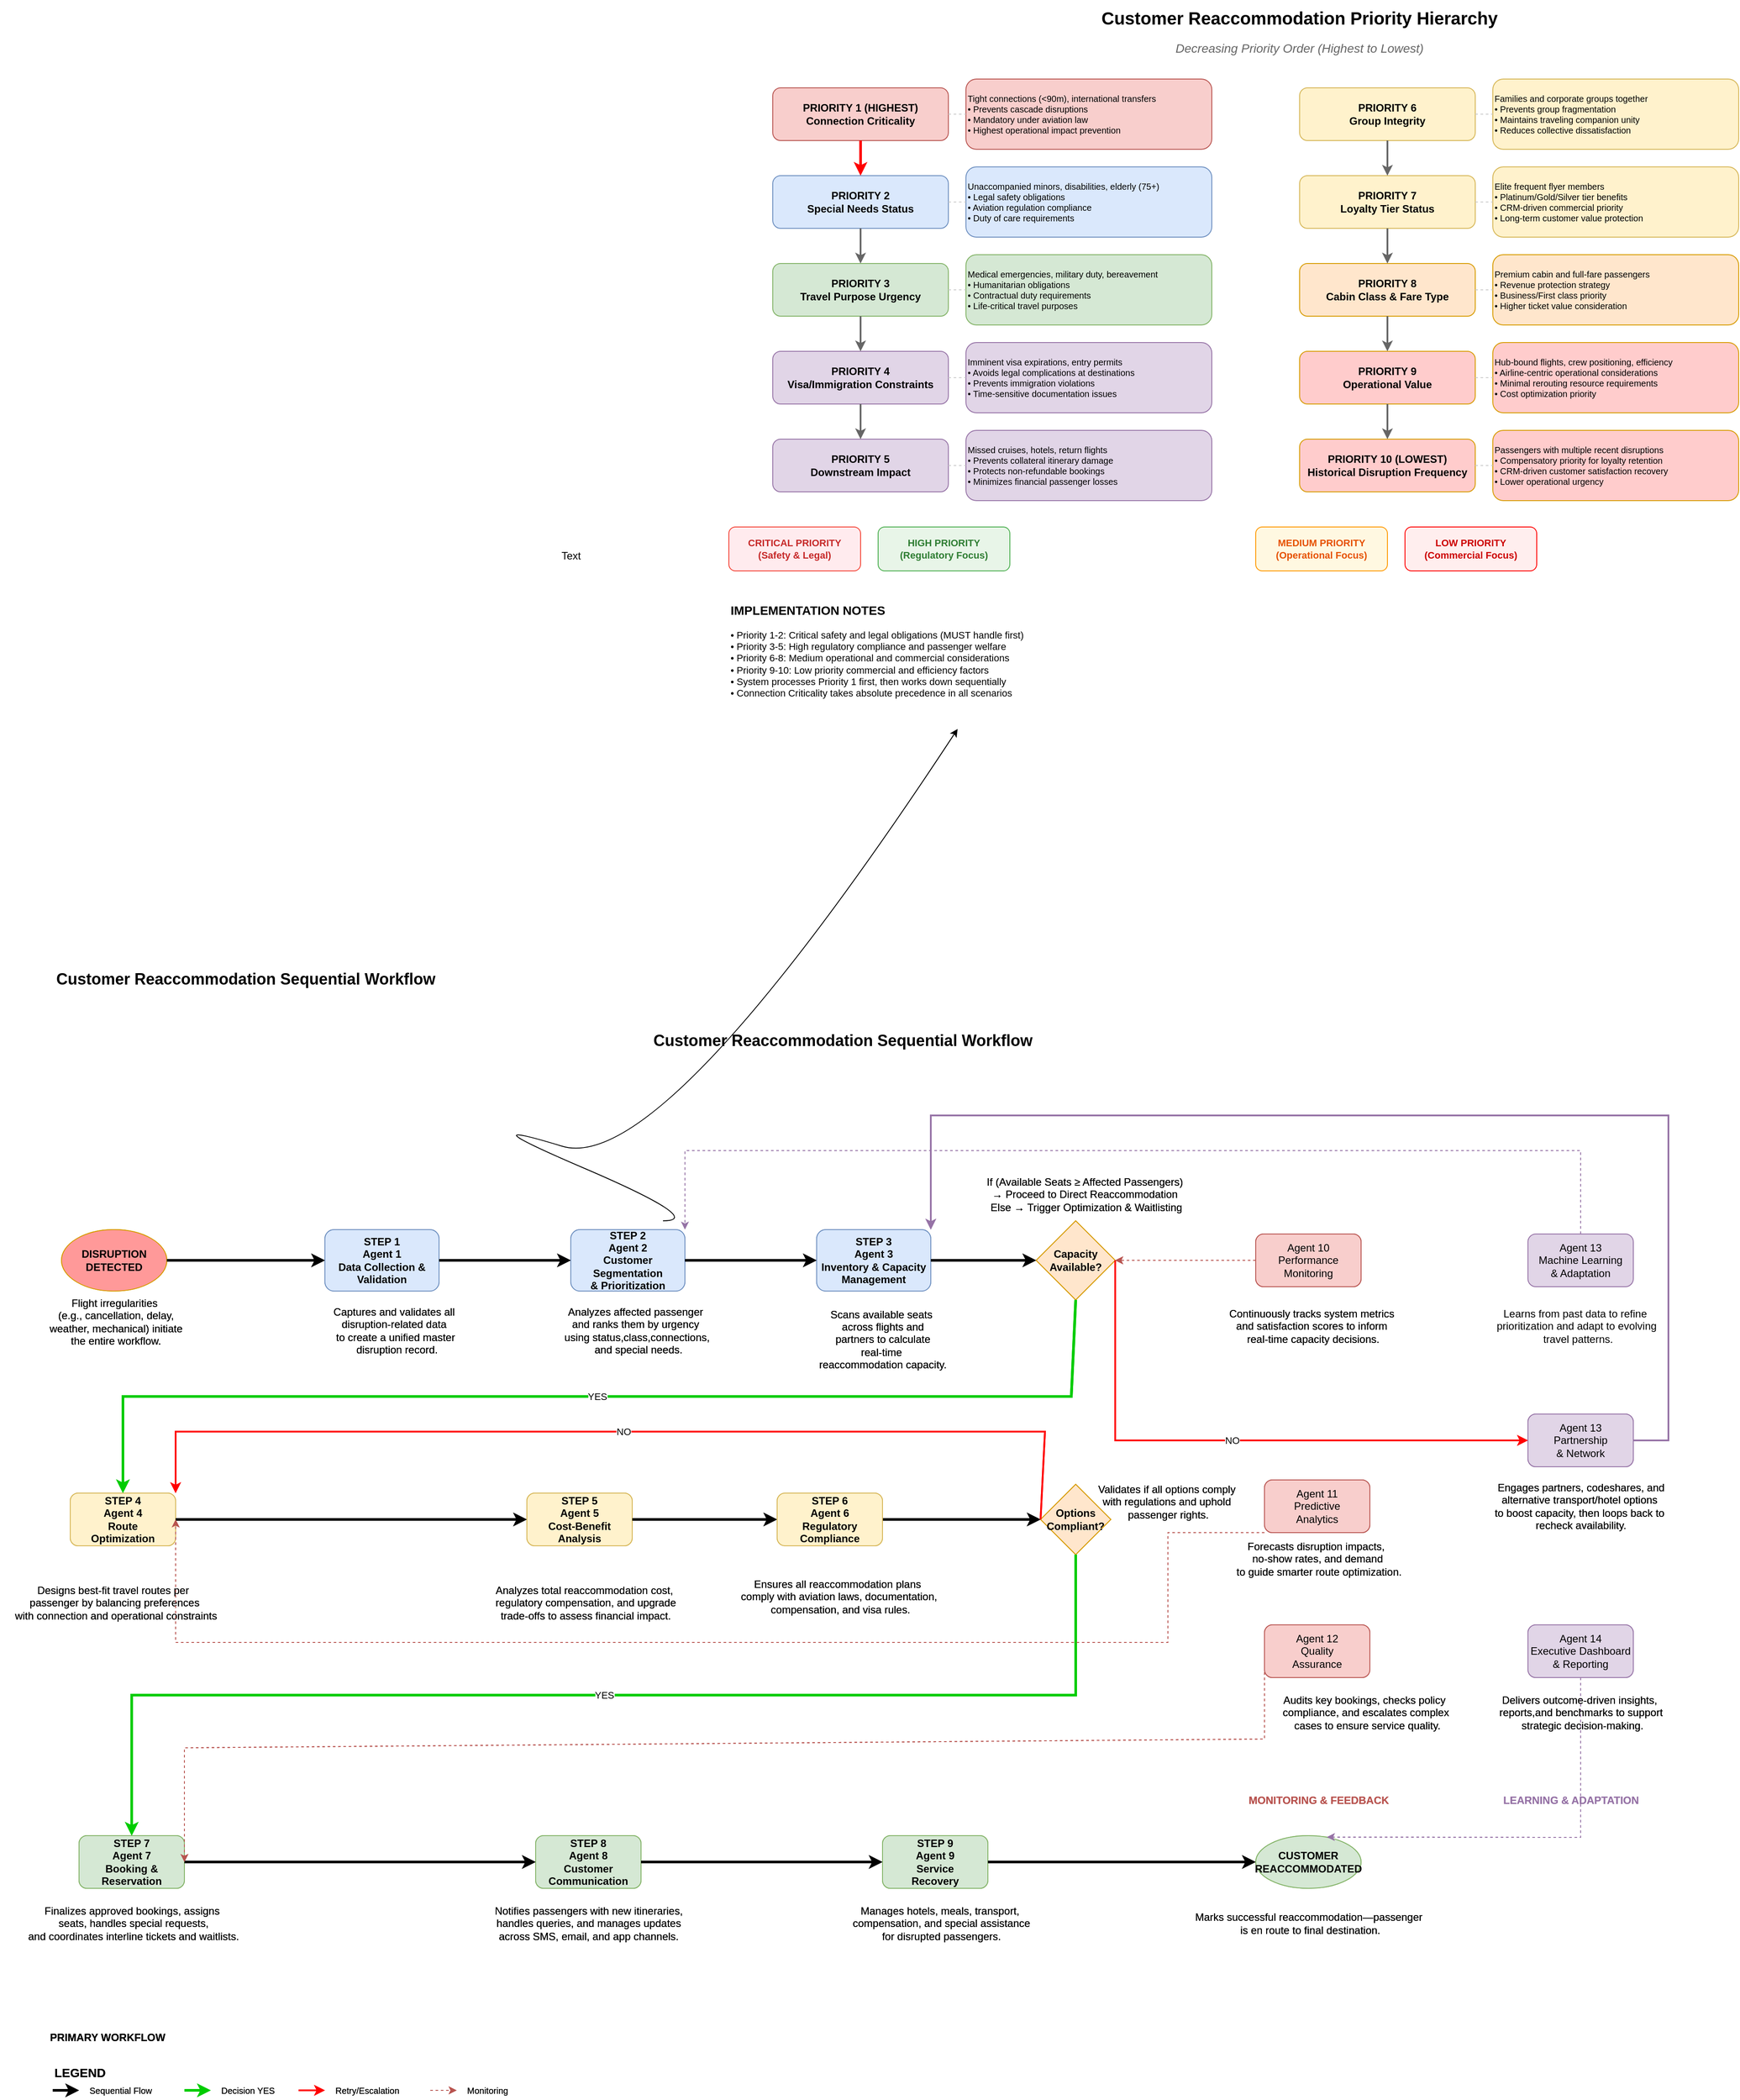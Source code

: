 <mxfile version="28.0.3">
  <diagram name="Customer-Reaccommodation-Workflow" id="workflow-diagram">
    <mxGraphModel dx="4789" dy="3971" grid="1" gridSize="10" guides="1" tooltips="1" connect="1" arrows="1" fold="1" page="1" pageScale="1" pageWidth="1400" pageHeight="900" math="0" shadow="0">
      <root>
        <mxCell id="0" />
        <mxCell id="1" parent="0" />
        <mxCell id="title" value="Customer Reaccommodation Sequential Workflow" style="text;html=1;strokeColor=none;fillColor=none;align=center;verticalAlign=middle;whiteSpace=wrap;rounded=0;fontSize=18;fontStyle=1;strokeWidth=2;" parent="1" vertex="1">
          <mxGeometry x="230" y="-300" width="460" height="30" as="geometry" />
        </mxCell>
        <mxCell id="start" value="DISRUPTION&#xa;DETECTED" style="ellipse;whiteSpace=wrap;html=1;fillColor=#ff9999;strokeColor=#d79b00;fontStyle=1;" parent="1" vertex="1">
          <mxGeometry x="-430" y="-70" width="120" height="70" as="geometry" />
        </mxCell>
        <mxCell id="agent1" value="STEP 1&#xa;Agent 1&#xa;Data Collection &amp;&#xa;Validation" style="rounded=1;whiteSpace=wrap;html=1;fillColor=#dae8fc;strokeColor=#6c8ebf;fontStyle=1;" parent="1" vertex="1">
          <mxGeometry x="-130" y="-70" width="130" height="70" as="geometry" />
        </mxCell>
        <mxCell id="agent2" value="STEP 2&#xa;Agent 2&#xa;Customer Segmentation&#xa;&amp; Prioritization" style="rounded=1;whiteSpace=wrap;html=1;fillColor=#dae8fc;strokeColor=#6c8ebf;fontStyle=1;" parent="1" vertex="1">
          <mxGeometry x="150" y="-70" width="130" height="70" as="geometry" />
        </mxCell>
        <mxCell id="agent3" value="STEP 3&#xa;Agent 3&#xa;Inventory &amp; Capacity&#xa;Management" style="rounded=1;whiteSpace=wrap;html=1;fillColor=#dae8fc;strokeColor=#6c8ebf;fontStyle=1;" parent="1" vertex="1">
          <mxGeometry x="430" y="-70" width="130" height="70" as="geometry" />
        </mxCell>
        <mxCell id="decision1" value="Capacity&#xa;Available?" style="rhombus;whiteSpace=wrap;html=1;fillColor=#ffe6cc;strokeColor=#d79b00;fontStyle=1;" parent="1" vertex="1">
          <mxGeometry x="680" y="-80" width="90" height="90" as="geometry" />
        </mxCell>
        <mxCell id="agent4" value="STEP 4&#xa;Agent 4&#xa;Route&#xa;Optimization" style="rounded=1;whiteSpace=wrap;html=1;fillColor=#fff2cc;strokeColor=#d6b656;fontStyle=1;" parent="1" vertex="1">
          <mxGeometry x="-420" y="230" width="120" height="60" as="geometry" />
        </mxCell>
        <mxCell id="agent5" value="STEP 5&#xa;Agent 5&#xa;Cost-Benefit&#xa;Analysis" style="rounded=1;whiteSpace=wrap;html=1;fillColor=#fff2cc;strokeColor=#d6b656;fontStyle=1;" parent="1" vertex="1">
          <mxGeometry x="100" y="230" width="120" height="60" as="geometry" />
        </mxCell>
        <mxCell id="decision2" value="Options&#xa;Compliant?" style="rhombus;whiteSpace=wrap;html=1;fillColor=#ffe6cc;strokeColor=#d79b00;fontStyle=1;" parent="1" vertex="1">
          <mxGeometry x="685" y="220" width="80" height="80" as="geometry" />
        </mxCell>
        <mxCell id="agent7" value="STEP 7&#xa;Agent 7&#xa;Booking &amp;&#xa;Reservation" style="rounded=1;whiteSpace=wrap;html=1;fillColor=#d5e8d4;strokeColor=#82b366;fontStyle=1;" parent="1" vertex="1">
          <mxGeometry x="-410" y="620" width="120" height="60" as="geometry" />
        </mxCell>
        <mxCell id="agent8" value="STEP 8&#xa;Agent 8&#xa;Customer&#xa;Communication" style="rounded=1;whiteSpace=wrap;html=1;fillColor=#d5e8d4;strokeColor=#82b366;fontStyle=1;" parent="1" vertex="1">
          <mxGeometry x="110" y="620" width="120" height="60" as="geometry" />
        </mxCell>
        <mxCell id="agent9" value="STEP 9&#xa;Agent 9&#xa;Service&#xa;Recovery" style="rounded=1;whiteSpace=wrap;html=1;fillColor=#d5e8d4;strokeColor=#82b366;fontStyle=1;" parent="1" vertex="1">
          <mxGeometry x="505" y="620" width="120" height="60" as="geometry" />
        </mxCell>
        <mxCell id="agent10" value="Agent 10&#xa;Performance&#xa;Monitoring" style="rounded=1;whiteSpace=wrap;html=1;fillColor=#f8cecc;strokeColor=#b85450;" parent="1" vertex="1">
          <mxGeometry x="930" y="-65" width="120" height="60" as="geometry" />
        </mxCell>
        <mxCell id="agent11" value="Agent 11&#xa;Predictive&#xa;Analytics" style="rounded=1;whiteSpace=wrap;html=1;fillColor=#f8cecc;strokeColor=#b85450;" parent="1" vertex="1">
          <mxGeometry x="940" y="215" width="120" height="60" as="geometry" />
        </mxCell>
        <mxCell id="agent12" value="Agent 12&#xa;Quality&#xa;Assurance" style="rounded=1;whiteSpace=wrap;html=1;fillColor=#f8cecc;strokeColor=#b85450;" parent="1" vertex="1">
          <mxGeometry x="940" y="380" width="120" height="60" as="geometry" />
        </mxCell>
        <mxCell id="agent13" value="Agent 13&#xa;Machine Learning&#xa;&amp; Adaptation" style="rounded=1;whiteSpace=wrap;html=1;fillColor=#e1d5e7;strokeColor=#9673a6;" parent="1" vertex="1">
          <mxGeometry x="1240" y="-65" width="120" height="60" as="geometry" />
        </mxCell>
        <mxCell id="agent14" value="Agent 14&#xa;Partnership&#xa;&amp; Network" style="rounded=1;whiteSpace=wrap;html=1;fillColor=#e1d5e7;strokeColor=#9673a6;" parent="1" vertex="1">
          <mxGeometry x="1240" y="140" width="120" height="60" as="geometry" />
        </mxCell>
        <mxCell id="agent15" value="Agent 15&#xa;Executive Dashboard&#xa;&amp; Reporting" style="rounded=1;whiteSpace=wrap;html=1;fillColor=#e1d5e7;strokeColor=#9673a6;" parent="1" vertex="1">
          <mxGeometry x="1240" y="380" width="120" height="60" as="geometry" />
        </mxCell>
        <mxCell id="end" value="CUSTOMER&#xa;REACCOMMODATED" style="ellipse;whiteSpace=wrap;html=1;fillColor=#d5e8d4;strokeColor=#82b366;fontStyle=1;" parent="1" vertex="1">
          <mxGeometry x="930" y="620" width="120" height="60" as="geometry" />
        </mxCell>
        <mxCell id="flow-start-1" value="" style="endArrow=classic;html=1;rounded=0;exitX=1;exitY=0.5;exitDx=0;exitDy=0;entryX=0;entryY=0.5;entryDx=0;entryDy=0;strokeWidth=3;strokeColor=#000000;" parent="1" source="start" target="agent1" edge="1">
          <mxGeometry width="50" height="50" relative="1" as="geometry">
            <mxPoint x="400" y="300" as="sourcePoint" />
            <mxPoint x="450" y="250" as="targetPoint" />
          </mxGeometry>
        </mxCell>
        <mxCell id="flow-1-2" value="" style="endArrow=classic;html=1;rounded=0;exitX=1;exitY=0.5;exitDx=0;exitDy=0;entryX=0;entryY=0.5;entryDx=0;entryDy=0;strokeWidth=3;strokeColor=#000000;" parent="1" source="agent1" target="agent2" edge="1">
          <mxGeometry width="50" height="50" relative="1" as="geometry">
            <mxPoint x="400" y="300" as="sourcePoint" />
            <mxPoint x="450" y="250" as="targetPoint" />
          </mxGeometry>
        </mxCell>
        <mxCell id="flow-2-3" value="" style="endArrow=classic;html=1;rounded=0;exitX=1;exitY=0.5;exitDx=0;exitDy=0;entryX=0;entryY=0.5;entryDx=0;entryDy=0;strokeWidth=3;strokeColor=#000000;" parent="1" source="agent2" target="agent3" edge="1">
          <mxGeometry width="50" height="50" relative="1" as="geometry">
            <mxPoint x="400" y="300" as="sourcePoint" />
            <mxPoint x="450" y="250" as="targetPoint" />
          </mxGeometry>
        </mxCell>
        <mxCell id="flow-3-decision1" value="" style="endArrow=classic;html=1;rounded=0;exitX=1;exitY=0.5;exitDx=0;exitDy=0;entryX=0;entryY=0.5;entryDx=0;entryDy=0;strokeWidth=3;strokeColor=#000000;" parent="1" source="agent3" target="decision1" edge="1">
          <mxGeometry width="50" height="50" relative="1" as="geometry">
            <mxPoint x="400" y="300" as="sourcePoint" />
            <mxPoint x="450" y="250" as="targetPoint" />
          </mxGeometry>
        </mxCell>
        <mxCell id="flow-decision1-4" value="YES" style="endArrow=classic;html=1;rounded=0;exitX=0.5;exitY=1;exitDx=0;exitDy=0;entryX=0.5;entryY=0;entryDx=0;entryDy=0;strokeWidth=3;strokeColor=#00CC00;" parent="1" source="decision1" target="agent4" edge="1">
          <mxGeometry width="50" height="50" relative="1" as="geometry">
            <mxPoint x="400" y="300" as="sourcePoint" />
            <mxPoint x="450" y="250" as="targetPoint" />
            <Array as="points">
              <mxPoint x="720" y="120" />
              <mxPoint x="260" y="120" />
              <mxPoint x="-360" y="120" />
            </Array>
          </mxGeometry>
        </mxCell>
        <mxCell id="flow-4-5" value="" style="endArrow=classic;html=1;rounded=0;exitX=1;exitY=0.5;exitDx=0;exitDy=0;entryX=0;entryY=0.5;entryDx=0;entryDy=0;strokeWidth=3;strokeColor=#000000;" parent="1" source="agent4" target="agent5" edge="1">
          <mxGeometry width="50" height="50" relative="1" as="geometry">
            <mxPoint x="400" y="300" as="sourcePoint" />
            <mxPoint x="450" y="250" as="targetPoint" />
          </mxGeometry>
        </mxCell>
        <mxCell id="flow-5-6" value="" style="endArrow=classic;html=1;rounded=0;exitX=1;exitY=0.5;exitDx=0;exitDy=0;entryX=0;entryY=0.5;entryDx=0;entryDy=0;strokeWidth=3;strokeColor=#000000;" parent="1" source="agent5" target="agent6" edge="1">
          <mxGeometry width="50" height="50" relative="1" as="geometry">
            <mxPoint x="400" y="300" as="sourcePoint" />
            <mxPoint x="450" y="250" as="targetPoint" />
          </mxGeometry>
        </mxCell>
        <mxCell id="flow-6-decision2" value="" style="endArrow=classic;html=1;rounded=0;exitX=1;exitY=0.5;exitDx=0;exitDy=0;entryX=0;entryY=0.5;entryDx=0;entryDy=0;strokeWidth=3;strokeColor=#000000;" parent="1" source="agent6" target="decision2" edge="1">
          <mxGeometry width="50" height="50" relative="1" as="geometry">
            <mxPoint x="400" y="300" as="sourcePoint" />
            <mxPoint x="450" y="250" as="targetPoint" />
          </mxGeometry>
        </mxCell>
        <mxCell id="flow-decision2-7" value="YES" style="endArrow=classic;html=1;rounded=0;exitX=0.5;exitY=1;exitDx=0;exitDy=0;entryX=0.5;entryY=0;entryDx=0;entryDy=0;strokeWidth=3;strokeColor=#00CC00;" parent="1" source="decision2" target="agent7" edge="1">
          <mxGeometry width="50" height="50" relative="1" as="geometry">
            <mxPoint x="400" y="300" as="sourcePoint" />
            <mxPoint x="450" y="250" as="targetPoint" />
            <Array as="points">
              <mxPoint x="725" y="460" />
              <mxPoint x="260" y="460" />
              <mxPoint x="-350" y="460" />
            </Array>
          </mxGeometry>
        </mxCell>
        <mxCell id="flow-7-8" value="" style="endArrow=classic;html=1;rounded=0;exitX=1;exitY=0.5;exitDx=0;exitDy=0;entryX=0;entryY=0.5;entryDx=0;entryDy=0;strokeWidth=3;strokeColor=#000000;" parent="1" source="agent7" target="agent8" edge="1">
          <mxGeometry width="50" height="50" relative="1" as="geometry">
            <mxPoint x="400" y="400" as="sourcePoint" />
            <mxPoint x="450" y="350" as="targetPoint" />
          </mxGeometry>
        </mxCell>
        <mxCell id="flow-8-9" value="" style="endArrow=classic;html=1;rounded=0;exitX=1;exitY=0.5;exitDx=0;exitDy=0;entryX=0;entryY=0.5;entryDx=0;entryDy=0;strokeWidth=3;strokeColor=#000000;" parent="1" source="agent8" target="agent9" edge="1">
          <mxGeometry width="50" height="50" relative="1" as="geometry">
            <mxPoint x="400" y="400" as="sourcePoint" />
            <mxPoint x="450" y="350" as="targetPoint" />
          </mxGeometry>
        </mxCell>
        <mxCell id="flow-9-end" value="" style="endArrow=classic;html=1;rounded=0;exitX=1;exitY=0.5;exitDx=0;exitDy=0;entryX=0;entryY=0.5;entryDx=0;entryDy=0;strokeWidth=3;strokeColor=#000000;" parent="1" source="agent9" target="end" edge="1">
          <mxGeometry width="50" height="50" relative="1" as="geometry">
            <mxPoint x="400" y="400" as="sourcePoint" />
            <mxPoint x="450" y="350" as="targetPoint" />
          </mxGeometry>
        </mxCell>
        <mxCell id="flow-decision1-no" value="NO" style="endArrow=classic;html=1;rounded=0;exitX=1;exitY=0.5;exitDx=0;exitDy=0;entryX=0;entryY=0.5;entryDx=0;entryDy=0;strokeWidth=2;strokeColor=#FF0000;" parent="1" source="decision1" target="agent14" edge="1">
          <mxGeometry width="50" height="50" relative="1" as="geometry">
            <mxPoint x="400" y="300" as="sourcePoint" />
            <mxPoint x="450" y="250" as="targetPoint" />
            <Array as="points">
              <mxPoint x="770" y="170" />
            </Array>
          </mxGeometry>
        </mxCell>
        <mxCell id="flow-decision2-no" value="NO" style="endArrow=classic;html=1;rounded=0;exitX=0;exitY=0.5;exitDx=0;exitDy=0;entryX=1;entryY=0;entryDx=0;entryDy=0;strokeWidth=2;strokeColor=#FF0000;" parent="1" source="decision2" target="agent4" edge="1">
          <mxGeometry width="50" height="50" relative="1" as="geometry">
            <mxPoint x="400" y="300" as="sourcePoint" />
            <mxPoint x="450" y="250" as="targetPoint" />
            <Array as="points">
              <mxPoint x="690" y="160" />
              <mxPoint x="660" y="160" />
              <mxPoint x="-300" y="160" />
            </Array>
          </mxGeometry>
        </mxCell>
        <mxCell id="flow-14-3" value="" style="endArrow=classic;html=1;rounded=0;exitX=1;exitY=0.5;exitDx=0;exitDy=0;entryX=1;entryY=0;entryDx=0;entryDy=0;strokeWidth=2;strokeColor=#9673a6;" parent="1" source="agent14" target="agent3" edge="1">
          <mxGeometry width="50" height="50" relative="1" as="geometry">
            <mxPoint x="400" y="300" as="sourcePoint" />
            <mxPoint x="450" y="250" as="targetPoint" />
            <Array as="points">
              <mxPoint x="1400" y="170" />
              <mxPoint x="1400" y="-200" />
              <mxPoint x="1100" y="-200" />
              <mxPoint x="560" y="-200" />
            </Array>
          </mxGeometry>
        </mxCell>
        <mxCell id="monitor-connection1" value="" style="endArrow=classic;html=1;rounded=0;exitX=0;exitY=0.5;exitDx=0;exitDy=0;entryX=1;entryY=0.5;entryDx=0;entryDy=0;strokeColor=#b85450;strokeWidth=1;dashed=1;" parent="1" source="agent10" target="decision1" edge="1">
          <mxGeometry width="50" height="50" relative="1" as="geometry">
            <mxPoint x="400" y="400" as="sourcePoint" />
            <mxPoint x="450" y="350" as="targetPoint" />
          </mxGeometry>
        </mxCell>
        <mxCell id="monitor-connection3" value="" style="endArrow=classic;html=1;rounded=0;exitX=0;exitY=0.5;exitDx=0;exitDy=0;entryX=1;entryY=0.5;entryDx=0;entryDy=0;strokeColor=#b85450;strokeWidth=1;dashed=1;" parent="1" source="agent12" target="agent7" edge="1">
          <mxGeometry width="50" height="50" relative="1" as="geometry">
            <mxPoint x="400" y="400" as="sourcePoint" />
            <mxPoint x="450" y="350" as="targetPoint" />
            <Array as="points">
              <mxPoint x="940" y="510" />
              <mxPoint x="-290" y="520" />
              <mxPoint x="-290" y="560" />
            </Array>
          </mxGeometry>
        </mxCell>
        <mxCell id="learning-feedback1" value="" style="endArrow=classic;html=1;rounded=0;exitX=0.5;exitY=0;exitDx=0;exitDy=0;entryX=1;entryY=0;entryDx=0;entryDy=0;strokeColor=#9673a6;strokeWidth=1;dashed=1;" parent="1" source="agent13" target="agent2" edge="1">
          <mxGeometry width="50" height="50" relative="1" as="geometry">
            <mxPoint x="400" y="400" as="sourcePoint" />
            <mxPoint x="450" y="350" as="targetPoint" />
            <Array as="points">
              <mxPoint x="1300" y="-160" />
              <mxPoint x="1010" y="-160" />
              <mxPoint x="570" y="-160" />
              <mxPoint x="280" y="-160" />
            </Array>
          </mxGeometry>
        </mxCell>
        <mxCell id="learning-feedback2" value="" style="endArrow=classic;html=1;rounded=0;exitX=0.5;exitY=1;exitDx=0;exitDy=0;entryX=0.675;entryY=0.028;entryDx=0;entryDy=0;strokeColor=#9673a6;strokeWidth=1;dashed=1;entryPerimeter=0;" parent="1" source="agent15" target="end" edge="1">
          <mxGeometry width="50" height="50" relative="1" as="geometry">
            <mxPoint x="400" y="400" as="sourcePoint" />
            <mxPoint x="450" y="350" as="targetPoint" />
            <Array as="points">
              <mxPoint x="1300" y="622" />
            </Array>
          </mxGeometry>
        </mxCell>
        <mxCell id="label-primary" value="PRIMARY WORKFLOW" style="text;html=1;strokeColor=none;fillColor=none;align=left;verticalAlign=middle;whiteSpace=wrap;rounded=0;fontSize=12;fontStyle=1;fontColor=#000000;" parent="1" vertex="1">
          <mxGeometry x="-445" y="840" width="150" height="20" as="geometry" />
        </mxCell>
        <mxCell id="label-monitoring" value="MONITORING &amp; FEEDBACK" style="text;html=1;strokeColor=none;fillColor=none;align=left;verticalAlign=middle;whiteSpace=wrap;rounded=0;fontSize=12;fontStyle=1;fontColor=#b85450;" parent="1" vertex="1">
          <mxGeometry x="920" y="570" width="180" height="20" as="geometry" />
        </mxCell>
        <mxCell id="label-learning" value="LEARNING &amp; ADAPTATION" style="text;html=1;strokeColor=none;fillColor=none;align=left;verticalAlign=middle;whiteSpace=wrap;rounded=0;fontSize=12;fontStyle=1;fontColor=#9673a6;" parent="1" vertex="1">
          <mxGeometry x="1210" y="570" width="180" height="20" as="geometry" />
        </mxCell>
        <mxCell id="rowqc2GpEGcMtrvf-9Lf-4" value="Flight irregularities&lt;div&gt;&amp;nbsp;(e.g., cancellation, delay,&lt;div&gt;&amp;nbsp;weather, mechanical)&amp;nbsp;&lt;span style=&quot;background-color: transparent; color: light-dark(rgb(0, 0, 0), rgb(255, 255, 255));&quot;&gt;initiate&lt;/span&gt;&lt;/div&gt;&lt;div&gt;&lt;span style=&quot;background-color: transparent; color: light-dark(rgb(0, 0, 0), rgb(255, 255, 255));&quot;&gt;&amp;nbsp;the entire workflow.&lt;/span&gt;&lt;/div&gt;&lt;/div&gt;" style="text;html=1;align=center;verticalAlign=middle;resizable=0;points=[];autosize=1;strokeColor=none;fillColor=none;" parent="1" vertex="1">
          <mxGeometry x="-460" width="180" height="70" as="geometry" />
        </mxCell>
        <mxCell id="rowqc2GpEGcMtrvf-9Lf-5" value="Captures and validates all&amp;nbsp;&lt;div&gt;disruption-related data&amp;nbsp;&lt;/div&gt;&lt;div&gt;to create a unified master&lt;/div&gt;&lt;div&gt;&amp;nbsp;disruption record.&lt;/div&gt;" style="text;html=1;align=center;verticalAlign=middle;resizable=0;points=[];autosize=1;strokeColor=none;fillColor=none;" parent="1" vertex="1">
          <mxGeometry x="-130" y="10" width="160" height="70" as="geometry" />
        </mxCell>
        <mxCell id="rowqc2GpEGcMtrvf-9Lf-6" value="Analyzes affected passenger&amp;nbsp;&lt;div&gt;&lt;span style=&quot;background-color: transparent; color: light-dark(rgb(0, 0, 0), rgb(255, 255, 255));&quot;&gt;and&amp;nbsp;&lt;/span&gt;&lt;span style=&quot;background-color: transparent; color: light-dark(rgb(0, 0, 0), rgb(255, 255, 255));&quot;&gt;ranks them by&amp;nbsp;&lt;/span&gt;&lt;span style=&quot;background-color: transparent; color: light-dark(rgb(0, 0, 0), rgb(255, 255, 255));&quot;&gt;urgency&lt;/span&gt;&lt;span style=&quot;background-color: transparent; color: light-dark(rgb(0, 0, 0), rgb(255, 255, 255));&quot;&gt;&amp;nbsp;&lt;/span&gt;&lt;/div&gt;&lt;div&gt;&lt;span style=&quot;background-color: transparent; color: light-dark(rgb(0, 0, 0), rgb(255, 255, 255));&quot;&gt;using status,&lt;/span&gt;&lt;span style=&quot;background-color: transparent; color: light-dark(rgb(0, 0, 0), rgb(255, 255, 255));&quot;&gt;class,&lt;/span&gt;&lt;span style=&quot;background-color: transparent; color: light-dark(rgb(0, 0, 0), rgb(255, 255, 255));&quot;&gt;connections,&lt;/span&gt;&lt;/div&gt;&lt;div&gt;&lt;span style=&quot;background-color: transparent; color: light-dark(rgb(0, 0, 0), rgb(255, 255, 255));&quot;&gt;&amp;nbsp;and&amp;nbsp;&lt;/span&gt;&lt;span style=&quot;background-color: transparent; color: light-dark(rgb(0, 0, 0), rgb(255, 255, 255));&quot;&gt;special needs.&lt;/span&gt;&lt;/div&gt;" style="text;html=1;align=center;verticalAlign=middle;resizable=0;points=[];autosize=1;strokeColor=none;fillColor=none;" parent="1" vertex="1">
          <mxGeometry x="130" y="10" width="190" height="70" as="geometry" />
        </mxCell>
        <mxCell id="rowqc2GpEGcMtrvf-9Lf-7" value="Scans available seats&amp;nbsp;&lt;div&gt;across flights and&lt;/div&gt;&lt;div&gt;&amp;nbsp;partners to calculate&amp;nbsp;&lt;/div&gt;&lt;div&gt;real-time&amp;nbsp;&lt;/div&gt;&lt;div&gt;reaccommodation&amp;nbsp;&lt;span style=&quot;background-color: transparent; color: light-dark(rgb(0, 0, 0), rgb(255, 255, 255));&quot;&gt;capacity.&lt;/span&gt;&lt;/div&gt;" style="text;html=1;align=center;verticalAlign=middle;resizable=0;points=[];autosize=1;strokeColor=none;fillColor=none;" parent="1" vertex="1">
          <mxGeometry x="420" y="10" width="170" height="90" as="geometry" />
        </mxCell>
        <mxCell id="rowqc2GpEGcMtrvf-9Lf-8" value="If&amp;nbsp;&lt;span style=&quot;background-color: transparent; color: light-dark(rgb(0, 0, 0), rgb(255, 255, 255));&quot;&gt;(Available Seats ≥ Affected Passengers)&lt;/span&gt;&lt;div&gt;&amp;nbsp;→ Proceed to Direct Reaccommodation&amp;nbsp;&lt;/div&gt;&lt;div&gt;&amp;nbsp;Else → Trigger Optimization &amp;amp; Waitlisting&lt;/div&gt;" style="text;html=1;align=center;verticalAlign=middle;resizable=0;points=[];autosize=1;strokeColor=none;fillColor=none;" parent="1" vertex="1">
          <mxGeometry x="610" y="-140" width="250" height="60" as="geometry" />
        </mxCell>
        <mxCell id="rowqc2GpEGcMtrvf-9Lf-9" value="&amp;nbsp;Engages partners, codeshares, and&amp;nbsp;&lt;div&gt;alternative transport/hotel options&amp;nbsp;&lt;/div&gt;&lt;div&gt;to boost capacity, then loops back to&amp;nbsp;&lt;/div&gt;&lt;div&gt;recheck availability.&lt;/div&gt;" style="text;html=1;align=center;verticalAlign=middle;resizable=0;points=[];autosize=1;strokeColor=none;fillColor=none;" parent="1" vertex="1">
          <mxGeometry x="1190" y="210" width="220" height="70" as="geometry" />
        </mxCell>
        <mxCell id="rowqc2GpEGcMtrvf-9Lf-10" value="Designs best-fit travel routes per&amp;nbsp;&lt;div&gt;passenger by balancing preferences&lt;/div&gt;&lt;div&gt;&amp;nbsp;with connection and operational constraints&lt;/div&gt;" style="text;html=1;align=center;verticalAlign=middle;resizable=0;points=[];autosize=1;strokeColor=none;fillColor=none;" parent="1" vertex="1">
          <mxGeometry x="-500" y="325" width="260" height="60" as="geometry" />
        </mxCell>
        <mxCell id="rowqc2GpEGcMtrvf-9Lf-11" value="" style="group" parent="1" vertex="1" connectable="0">
          <mxGeometry x="-440" y="880" width="540" height="40" as="geometry" />
        </mxCell>
        <mxCell id="legend-title" value="LEGEND" style="text;html=1;strokeColor=none;fillColor=none;align=left;verticalAlign=middle;whiteSpace=wrap;rounded=0;fontSize=14;fontStyle=1;" parent="rowqc2GpEGcMtrvf-9Lf-11" vertex="1">
          <mxGeometry width="80" height="20" as="geometry" />
        </mxCell>
        <mxCell id="legend-primary-line" value="" style="endArrow=classic;html=1;rounded=0;strokeColor=#000000;strokeWidth=3;" parent="rowqc2GpEGcMtrvf-9Lf-11" edge="1">
          <mxGeometry width="50" height="50" relative="1" as="geometry">
            <mxPoint y="30" as="sourcePoint" />
            <mxPoint x="30" y="30" as="targetPoint" />
          </mxGeometry>
        </mxCell>
        <mxCell id="legend-primary-text" value="Sequential Flow" style="text;html=1;strokeColor=none;fillColor=none;align=left;verticalAlign=middle;whiteSpace=wrap;rounded=0;fontSize=10;" parent="rowqc2GpEGcMtrvf-9Lf-11" vertex="1">
          <mxGeometry x="40" y="20" width="100" height="20" as="geometry" />
        </mxCell>
        <mxCell id="legend-decision-line" value="" style="endArrow=classic;html=1;rounded=0;strokeColor=#00CC00;strokeWidth=3;" parent="rowqc2GpEGcMtrvf-9Lf-11" edge="1">
          <mxGeometry width="50" height="50" relative="1" as="geometry">
            <mxPoint x="150" y="30" as="sourcePoint" />
            <mxPoint x="180" y="30" as="targetPoint" />
          </mxGeometry>
        </mxCell>
        <mxCell id="legend-decision-text" value="Decision YES" style="text;html=1;strokeColor=none;fillColor=none;align=left;verticalAlign=middle;whiteSpace=wrap;rounded=0;fontSize=10;" parent="rowqc2GpEGcMtrvf-9Lf-11" vertex="1">
          <mxGeometry x="190" y="20" width="80" height="20" as="geometry" />
        </mxCell>
        <mxCell id="legend-retry-line" value="" style="endArrow=classic;html=1;rounded=0;strokeColor=#FF0000;strokeWidth=2;" parent="rowqc2GpEGcMtrvf-9Lf-11" edge="1">
          <mxGeometry width="50" height="50" relative="1" as="geometry">
            <mxPoint x="280" y="30" as="sourcePoint" />
            <mxPoint x="310" y="30" as="targetPoint" />
          </mxGeometry>
        </mxCell>
        <mxCell id="legend-retry-text" value="Retry/Escalation" style="text;html=1;strokeColor=none;fillColor=none;align=left;verticalAlign=middle;whiteSpace=wrap;rounded=0;fontSize=10;" parent="rowqc2GpEGcMtrvf-9Lf-11" vertex="1">
          <mxGeometry x="320" y="20" width="100" height="20" as="geometry" />
        </mxCell>
        <mxCell id="legend-monitor-line" value="" style="endArrow=classic;html=1;rounded=0;strokeColor=#b85450;strokeWidth=1;dashed=1;" parent="rowqc2GpEGcMtrvf-9Lf-11" edge="1">
          <mxGeometry width="50" height="50" relative="1" as="geometry">
            <mxPoint x="430" y="30" as="sourcePoint" />
            <mxPoint x="460" y="30" as="targetPoint" />
          </mxGeometry>
        </mxCell>
        <mxCell id="legend-monitor-text" value="Monitoring" style="text;html=1;strokeColor=none;fillColor=none;align=left;verticalAlign=middle;whiteSpace=wrap;rounded=0;fontSize=10;" parent="rowqc2GpEGcMtrvf-9Lf-11" vertex="1">
          <mxGeometry x="470" y="20" width="70" height="20" as="geometry" />
        </mxCell>
        <mxCell id="rowqc2GpEGcMtrvf-9Lf-14" value="" style="endArrow=classic;html=1;rounded=0;exitX=0;exitY=1;exitDx=0;exitDy=0;entryX=1;entryY=0.5;entryDx=0;entryDy=0;strokeColor=#b85450;strokeWidth=1;dashed=1;" parent="1" source="agent11" target="agent4" edge="1">
          <mxGeometry width="50" height="50" relative="1" as="geometry">
            <mxPoint x="800" y="190" as="sourcePoint" />
            <mxPoint x="-70" y="270" as="targetPoint" />
            <Array as="points">
              <mxPoint x="830" y="275" />
              <mxPoint x="830" y="320" />
              <mxPoint x="830" y="400" />
              <mxPoint x="-300" y="400" />
            </Array>
          </mxGeometry>
        </mxCell>
        <mxCell id="agent6" value="STEP 6&#xa;Agent 6&#xa;Regulatory&#xa;Compliance" style="rounded=1;whiteSpace=wrap;html=1;fillColor=#fff2cc;strokeColor=#d6b656;fontStyle=1;" parent="1" vertex="1">
          <mxGeometry x="385" y="230" width="120" height="60" as="geometry" />
        </mxCell>
        <mxCell id="rowqc2GpEGcMtrvf-9Lf-23" value="Analyzes total reaccommodation cost&lt;span style=&quot;background-color: transparent; color: light-dark(rgb(0, 0, 0), rgb(255, 255, 255));&quot;&gt;,&lt;/span&gt;&lt;div&gt;&lt;span style=&quot;background-color: transparent; color: light-dark(rgb(0, 0, 0), rgb(255, 255, 255));&quot;&gt;&amp;nbsp;regulatory compensation, and upgrade&lt;/span&gt;&lt;div&gt;&amp;nbsp;trade-offs to assess financial impact.&lt;/div&gt;&lt;/div&gt;" style="text;html=1;align=center;verticalAlign=middle;resizable=0;points=[];autosize=1;strokeColor=none;fillColor=none;" parent="1" vertex="1">
          <mxGeometry x="50" y="325" width="230" height="60" as="geometry" />
        </mxCell>
        <mxCell id="rowqc2GpEGcMtrvf-9Lf-24" value="Ensures all reaccommodation plans&amp;nbsp;&lt;div&gt;comply with aviation laws, documentation,&lt;/div&gt;&lt;div&gt;&amp;nbsp;compensation, and visa rules.&lt;div&gt;&lt;br&gt;&lt;/div&gt;&lt;/div&gt;" style="text;html=1;align=center;verticalAlign=middle;resizable=0;points=[];autosize=1;strokeColor=none;fillColor=none;" parent="1" vertex="1">
          <mxGeometry x="330" y="320" width="250" height="70" as="geometry" />
        </mxCell>
        <mxCell id="rowqc2GpEGcMtrvf-9Lf-25" value="Validates if all options comply&amp;nbsp;&lt;div&gt;with regulations and uphold&amp;nbsp;&lt;/div&gt;&lt;div&gt;passenger rights.&lt;/div&gt;" style="text;html=1;align=center;verticalAlign=middle;resizable=0;points=[];autosize=1;strokeColor=none;fillColor=none;" parent="1" vertex="1">
          <mxGeometry x="740" y="210" width="180" height="60" as="geometry" />
        </mxCell>
        <mxCell id="rowqc2GpEGcMtrvf-9Lf-26" value="Finalizes approved bookings, assigns&lt;div&gt;&amp;nbsp;seats, handles special requests,&lt;/div&gt;&lt;div&gt;&amp;nbsp;and coordinates interline tickets and waitlists.&lt;/div&gt;" style="text;html=1;align=center;verticalAlign=middle;resizable=0;points=[];autosize=1;strokeColor=none;fillColor=none;" parent="1" vertex="1">
          <mxGeometry x="-485" y="690" width="270" height="60" as="geometry" />
        </mxCell>
        <mxCell id="rowqc2GpEGcMtrvf-9Lf-27" value="Notifies passengers with new itineraries&lt;span style=&quot;background-color: transparent; color: light-dark(rgb(0, 0, 0), rgb(255, 255, 255));&quot;&gt;,&lt;/span&gt;&lt;div&gt;&lt;span style=&quot;background-color: transparent; color: light-dark(rgb(0, 0, 0), rgb(255, 255, 255));&quot;&gt;&amp;nbsp;handles queries, and manages&amp;nbsp;&lt;/span&gt;&lt;span style=&quot;background-color: transparent; color: light-dark(rgb(0, 0, 0), rgb(255, 255, 255));&quot;&gt;updates&amp;nbsp;&lt;/span&gt;&lt;div&gt;&lt;span style=&quot;background-color: transparent; color: light-dark(rgb(0, 0, 0), rgb(255, 255, 255));&quot;&gt;across SMS, email, and app channels.&lt;/span&gt;&lt;/div&gt;&lt;/div&gt;" style="text;html=1;align=center;verticalAlign=middle;resizable=0;points=[];autosize=1;strokeColor=none;fillColor=none;" parent="1" vertex="1">
          <mxGeometry x="50" y="690" width="240" height="60" as="geometry" />
        </mxCell>
        <mxCell id="rowqc2GpEGcMtrvf-9Lf-28" value="Manages hotels, meals, transport,&lt;div&gt;&amp;nbsp;compensation, and special assistance&lt;/div&gt;&lt;div&gt;&amp;nbsp;for disrupted passengers.&lt;/div&gt;" style="text;html=1;align=center;verticalAlign=middle;resizable=0;points=[];autosize=1;strokeColor=none;fillColor=none;" parent="1" vertex="1">
          <mxGeometry x="455" y="690" width="230" height="60" as="geometry" />
        </mxCell>
        <mxCell id="rowqc2GpEGcMtrvf-9Lf-29" value="Marks successful reaccommodation—passenger&lt;div&gt;&amp;nbsp;is en route to final destination.&lt;/div&gt;" style="text;html=1;align=center;verticalAlign=middle;resizable=0;points=[];autosize=1;strokeColor=none;fillColor=none;" parent="1" vertex="1">
          <mxGeometry x="850" y="700" width="280" height="40" as="geometry" />
        </mxCell>
        <mxCell id="rowqc2GpEGcMtrvf-9Lf-30" value="Continuously tracks system metrics&amp;nbsp;&lt;div&gt;and satisfaction scores to inform&amp;nbsp;&lt;/div&gt;&lt;div&gt;real-time capacity decisions.&lt;/div&gt;" style="text;html=1;align=center;verticalAlign=middle;resizable=0;points=[];autosize=1;strokeColor=none;fillColor=none;" parent="1" vertex="1">
          <mxGeometry x="890" y="10" width="210" height="60" as="geometry" />
        </mxCell>
        <mxCell id="rowqc2GpEGcMtrvf-9Lf-31" value="Forecasts disruption impacts,&amp;nbsp;&lt;div&gt;no-show rates, and demand&lt;/div&gt;&lt;div&gt;&amp;nbsp;to guide smarter route optimization.&lt;/div&gt;" style="text;html=1;align=center;verticalAlign=middle;resizable=0;points=[];autosize=1;strokeColor=none;fillColor=none;" parent="1" vertex="1">
          <mxGeometry x="895" y="275" width="210" height="60" as="geometry" />
        </mxCell>
        <mxCell id="rowqc2GpEGcMtrvf-9Lf-32" value="Audits key bookings, checks policy&amp;nbsp;&lt;div&gt;compliance,&amp;nbsp;&lt;span style=&quot;background-color: transparent; color: light-dark(rgb(0, 0, 0), rgb(255, 255, 255));&quot;&gt;and escalates complex&lt;/span&gt;&lt;/div&gt;&lt;div&gt;&lt;span style=&quot;background-color: transparent; color: light-dark(rgb(0, 0, 0), rgb(255, 255, 255));&quot;&gt;&amp;nbsp;cases to&lt;/span&gt;&lt;span style=&quot;background-color: transparent; color: light-dark(rgb(0, 0, 0), rgb(255, 255, 255));&quot;&gt;&amp;nbsp;ensure service quality.&lt;/span&gt;&lt;/div&gt;" style="text;html=1;align=center;verticalAlign=middle;resizable=0;points=[];autosize=1;strokeColor=none;fillColor=none;" parent="1" vertex="1">
          <mxGeometry x="950" y="450" width="210" height="60" as="geometry" />
        </mxCell>
        <mxCell id="rowqc2GpEGcMtrvf-9Lf-33" value="Learns from past data to refine&amp;nbsp;&lt;div&gt;prioritization and adapt to evolving&lt;/div&gt;&lt;div&gt;&amp;nbsp;travel patterns.&lt;/div&gt;" style="text;html=1;align=center;verticalAlign=middle;resizable=0;points=[];autosize=1;strokeColor=none;fillColor=none;" parent="1" vertex="1">
          <mxGeometry x="1190" y="10" width="210" height="60" as="geometry" />
        </mxCell>
        <mxCell id="rowqc2GpEGcMtrvf-9Lf-34" value="Delivers outcome-driven insights,&amp;nbsp;&lt;div&gt;reports,&lt;span style=&quot;background-color: transparent; color: light-dark(rgb(0, 0, 0), rgb(255, 255, 255));&quot;&gt;and benchmarks to support&lt;/span&gt;&lt;/div&gt;&lt;div&gt;&lt;span style=&quot;background-color: transparent; color: light-dark(rgb(0, 0, 0), rgb(255, 255, 255));&quot;&gt;&amp;nbsp;strategic&amp;nbsp;&lt;/span&gt;&lt;span style=&quot;background-color: transparent; color: light-dark(rgb(0, 0, 0), rgb(255, 255, 255));&quot;&gt;decision-making.&lt;/span&gt;&lt;/div&gt;" style="text;html=1;align=center;verticalAlign=middle;resizable=0;points=[];autosize=1;strokeColor=none;fillColor=none;" parent="1" vertex="1">
          <mxGeometry x="1195" y="450" width="210" height="60" as="geometry" />
        </mxCell>
        <mxCell id="rowqc2GpEGcMtrvf-9Lf-37" value="Text" style="text;html=1;align=center;verticalAlign=middle;resizable=0;points=[];autosize=1;strokeColor=none;fillColor=none;" parent="1" vertex="1">
          <mxGeometry x="125" y="-852" width="50" height="30" as="geometry" />
        </mxCell>
        <mxCell id="npXH31aOTC9HsH23f5co-1" value="Customer Reaccommodation Sequential Workflow" style="text;html=1;strokeColor=none;fillColor=none;align=center;verticalAlign=middle;whiteSpace=wrap;rounded=0;fontSize=18;fontStyle=1;strokeWidth=2;" vertex="1" parent="1">
          <mxGeometry x="-450" y="-370" width="460" height="30" as="geometry" />
        </mxCell>
        <mxCell id="npXH31aOTC9HsH23f5co-2" value="DISRUPTION&#xa;DETECTED" style="ellipse;whiteSpace=wrap;html=1;fillColor=#ff9999;strokeColor=#d79b00;fontStyle=1;" vertex="1" parent="1">
          <mxGeometry x="-430" y="-70" width="120" height="70" as="geometry" />
        </mxCell>
        <mxCell id="npXH31aOTC9HsH23f5co-3" value="STEP 1&#xa;Agent 1&#xa;Data Collection &amp;&#xa;Validation" style="rounded=1;whiteSpace=wrap;html=1;fillColor=#dae8fc;strokeColor=#6c8ebf;fontStyle=1;" vertex="1" parent="1">
          <mxGeometry x="-130" y="-70" width="130" height="70" as="geometry" />
        </mxCell>
        <mxCell id="npXH31aOTC9HsH23f5co-4" value="STEP 2&#xa;Agent 2&#xa;Customer Segmentation&#xa;&amp; Prioritization" style="rounded=1;whiteSpace=wrap;html=1;fillColor=#dae8fc;strokeColor=#6c8ebf;fontStyle=1;" vertex="1" parent="1">
          <mxGeometry x="150" y="-70" width="130" height="70" as="geometry" />
        </mxCell>
        <mxCell id="npXH31aOTC9HsH23f5co-5" value="STEP 3&#xa;Agent 3&#xa;Inventory &amp; Capacity&#xa;Management" style="rounded=1;whiteSpace=wrap;html=1;fillColor=#dae8fc;strokeColor=#6c8ebf;fontStyle=1;" vertex="1" parent="1">
          <mxGeometry x="430" y="-70" width="130" height="70" as="geometry" />
        </mxCell>
        <mxCell id="npXH31aOTC9HsH23f5co-6" value="Capacity&#xa;Available?" style="rhombus;whiteSpace=wrap;html=1;fillColor=#ffe6cc;strokeColor=#d79b00;fontStyle=1;" vertex="1" parent="1">
          <mxGeometry x="680" y="-80" width="90" height="90" as="geometry" />
        </mxCell>
        <mxCell id="npXH31aOTC9HsH23f5co-7" value="STEP 4&#xa;Agent 4&#xa;Route&#xa;Optimization" style="rounded=1;whiteSpace=wrap;html=1;fillColor=#fff2cc;strokeColor=#d6b656;fontStyle=1;" vertex="1" parent="1">
          <mxGeometry x="-420" y="230" width="120" height="60" as="geometry" />
        </mxCell>
        <mxCell id="npXH31aOTC9HsH23f5co-8" value="STEP 5&#xa;Agent 5&#xa;Cost-Benefit&#xa;Analysis" style="rounded=1;whiteSpace=wrap;html=1;fillColor=#fff2cc;strokeColor=#d6b656;fontStyle=1;" vertex="1" parent="1">
          <mxGeometry x="100" y="230" width="120" height="60" as="geometry" />
        </mxCell>
        <mxCell id="npXH31aOTC9HsH23f5co-9" value="Options&#xa;Compliant?" style="rhombus;whiteSpace=wrap;html=1;fillColor=#ffe6cc;strokeColor=#d79b00;fontStyle=1;" vertex="1" parent="1">
          <mxGeometry x="685" y="220" width="80" height="80" as="geometry" />
        </mxCell>
        <mxCell id="npXH31aOTC9HsH23f5co-10" value="STEP 7&#xa;Agent 7&#xa;Booking &amp;&#xa;Reservation" style="rounded=1;whiteSpace=wrap;html=1;fillColor=#d5e8d4;strokeColor=#82b366;fontStyle=1;" vertex="1" parent="1">
          <mxGeometry x="-410" y="620" width="120" height="60" as="geometry" />
        </mxCell>
        <mxCell id="npXH31aOTC9HsH23f5co-11" value="STEP 8&#xa;Agent 8&#xa;Customer&#xa;Communication" style="rounded=1;whiteSpace=wrap;html=1;fillColor=#d5e8d4;strokeColor=#82b366;fontStyle=1;" vertex="1" parent="1">
          <mxGeometry x="110" y="620" width="120" height="60" as="geometry" />
        </mxCell>
        <mxCell id="npXH31aOTC9HsH23f5co-12" value="STEP 9&#xa;Agent 9&#xa;Service&#xa;Recovery" style="rounded=1;whiteSpace=wrap;html=1;fillColor=#d5e8d4;strokeColor=#82b366;fontStyle=1;" vertex="1" parent="1">
          <mxGeometry x="505" y="620" width="120" height="60" as="geometry" />
        </mxCell>
        <mxCell id="npXH31aOTC9HsH23f5co-13" value="Agent 10&#xa;Performance&#xa;Monitoring" style="rounded=1;whiteSpace=wrap;html=1;fillColor=#f8cecc;strokeColor=#b85450;" vertex="1" parent="1">
          <mxGeometry x="930" y="-65" width="120" height="60" as="geometry" />
        </mxCell>
        <mxCell id="npXH31aOTC9HsH23f5co-14" value="Agent 11&#xa;Predictive&#xa;Analytics" style="rounded=1;whiteSpace=wrap;html=1;fillColor=#f8cecc;strokeColor=#b85450;" vertex="1" parent="1">
          <mxGeometry x="940" y="215" width="120" height="60" as="geometry" />
        </mxCell>
        <mxCell id="npXH31aOTC9HsH23f5co-15" value="Agent 12&#xa;Quality&#xa;Assurance" style="rounded=1;whiteSpace=wrap;html=1;fillColor=#f8cecc;strokeColor=#b85450;" vertex="1" parent="1">
          <mxGeometry x="940" y="380" width="120" height="60" as="geometry" />
        </mxCell>
        <mxCell id="npXH31aOTC9HsH23f5co-16" value="Agent 13&lt;br&gt;Partnership&lt;br&gt;&amp;amp; Network" style="rounded=1;whiteSpace=wrap;html=1;fillColor=#e1d5e7;strokeColor=#9673a6;" vertex="1" parent="1">
          <mxGeometry x="1240" y="140" width="120" height="60" as="geometry" />
        </mxCell>
        <mxCell id="npXH31aOTC9HsH23f5co-17" value="Agent 14&lt;br&gt;Executive Dashboard&lt;br&gt;&amp;amp; Reporting" style="rounded=1;whiteSpace=wrap;html=1;fillColor=#e1d5e7;strokeColor=#9673a6;" vertex="1" parent="1">
          <mxGeometry x="1240" y="380" width="120" height="60" as="geometry" />
        </mxCell>
        <mxCell id="npXH31aOTC9HsH23f5co-18" value="CUSTOMER&#xa;REACCOMMODATED" style="ellipse;whiteSpace=wrap;html=1;fillColor=#d5e8d4;strokeColor=#82b366;fontStyle=1;" vertex="1" parent="1">
          <mxGeometry x="930" y="620" width="120" height="60" as="geometry" />
        </mxCell>
        <mxCell id="npXH31aOTC9HsH23f5co-19" value="" style="endArrow=classic;html=1;rounded=0;exitX=1;exitY=0.5;exitDx=0;exitDy=0;entryX=0;entryY=0.5;entryDx=0;entryDy=0;strokeWidth=3;strokeColor=#000000;" edge="1" parent="1" source="npXH31aOTC9HsH23f5co-2" target="npXH31aOTC9HsH23f5co-3">
          <mxGeometry width="50" height="50" relative="1" as="geometry">
            <mxPoint x="400" y="300" as="sourcePoint" />
            <mxPoint x="450" y="250" as="targetPoint" />
          </mxGeometry>
        </mxCell>
        <mxCell id="npXH31aOTC9HsH23f5co-20" value="" style="endArrow=classic;html=1;rounded=0;exitX=1;exitY=0.5;exitDx=0;exitDy=0;entryX=0;entryY=0.5;entryDx=0;entryDy=0;strokeWidth=3;strokeColor=#000000;" edge="1" parent="1" source="npXH31aOTC9HsH23f5co-3" target="npXH31aOTC9HsH23f5co-4">
          <mxGeometry width="50" height="50" relative="1" as="geometry">
            <mxPoint x="400" y="300" as="sourcePoint" />
            <mxPoint x="450" y="250" as="targetPoint" />
          </mxGeometry>
        </mxCell>
        <mxCell id="npXH31aOTC9HsH23f5co-21" value="" style="endArrow=classic;html=1;rounded=0;exitX=1;exitY=0.5;exitDx=0;exitDy=0;entryX=0;entryY=0.5;entryDx=0;entryDy=0;strokeWidth=3;strokeColor=#000000;" edge="1" parent="1" source="npXH31aOTC9HsH23f5co-4" target="npXH31aOTC9HsH23f5co-5">
          <mxGeometry width="50" height="50" relative="1" as="geometry">
            <mxPoint x="400" y="300" as="sourcePoint" />
            <mxPoint x="450" y="250" as="targetPoint" />
          </mxGeometry>
        </mxCell>
        <mxCell id="npXH31aOTC9HsH23f5co-22" value="" style="endArrow=classic;html=1;rounded=0;exitX=1;exitY=0.5;exitDx=0;exitDy=0;entryX=0;entryY=0.5;entryDx=0;entryDy=0;strokeWidth=3;strokeColor=#000000;" edge="1" parent="1" source="npXH31aOTC9HsH23f5co-5" target="npXH31aOTC9HsH23f5co-6">
          <mxGeometry width="50" height="50" relative="1" as="geometry">
            <mxPoint x="400" y="300" as="sourcePoint" />
            <mxPoint x="450" y="250" as="targetPoint" />
          </mxGeometry>
        </mxCell>
        <mxCell id="npXH31aOTC9HsH23f5co-23" value="YES" style="endArrow=classic;html=1;rounded=0;exitX=0.5;exitY=1;exitDx=0;exitDy=0;entryX=0.5;entryY=0;entryDx=0;entryDy=0;strokeWidth=3;strokeColor=#00CC00;" edge="1" parent="1" source="npXH31aOTC9HsH23f5co-6" target="npXH31aOTC9HsH23f5co-7">
          <mxGeometry width="50" height="50" relative="1" as="geometry">
            <mxPoint x="400" y="300" as="sourcePoint" />
            <mxPoint x="450" y="250" as="targetPoint" />
            <Array as="points">
              <mxPoint x="720" y="120" />
              <mxPoint x="260" y="120" />
              <mxPoint x="-360" y="120" />
            </Array>
          </mxGeometry>
        </mxCell>
        <mxCell id="npXH31aOTC9HsH23f5co-24" value="" style="endArrow=classic;html=1;rounded=0;exitX=1;exitY=0.5;exitDx=0;exitDy=0;entryX=0;entryY=0.5;entryDx=0;entryDy=0;strokeWidth=3;strokeColor=#000000;" edge="1" parent="1" source="npXH31aOTC9HsH23f5co-7" target="npXH31aOTC9HsH23f5co-8">
          <mxGeometry width="50" height="50" relative="1" as="geometry">
            <mxPoint x="400" y="300" as="sourcePoint" />
            <mxPoint x="450" y="250" as="targetPoint" />
          </mxGeometry>
        </mxCell>
        <mxCell id="npXH31aOTC9HsH23f5co-25" value="" style="endArrow=classic;html=1;rounded=0;exitX=1;exitY=0.5;exitDx=0;exitDy=0;entryX=0;entryY=0.5;entryDx=0;entryDy=0;strokeWidth=3;strokeColor=#000000;" edge="1" parent="1" source="npXH31aOTC9HsH23f5co-8" target="npXH31aOTC9HsH23f5co-58">
          <mxGeometry width="50" height="50" relative="1" as="geometry">
            <mxPoint x="400" y="300" as="sourcePoint" />
            <mxPoint x="450" y="250" as="targetPoint" />
          </mxGeometry>
        </mxCell>
        <mxCell id="npXH31aOTC9HsH23f5co-26" value="" style="endArrow=classic;html=1;rounded=0;exitX=1;exitY=0.5;exitDx=0;exitDy=0;entryX=0;entryY=0.5;entryDx=0;entryDy=0;strokeWidth=3;strokeColor=#000000;" edge="1" parent="1" source="npXH31aOTC9HsH23f5co-58" target="npXH31aOTC9HsH23f5co-9">
          <mxGeometry width="50" height="50" relative="1" as="geometry">
            <mxPoint x="400" y="300" as="sourcePoint" />
            <mxPoint x="450" y="250" as="targetPoint" />
          </mxGeometry>
        </mxCell>
        <mxCell id="npXH31aOTC9HsH23f5co-27" value="YES" style="endArrow=classic;html=1;rounded=0;exitX=0.5;exitY=1;exitDx=0;exitDy=0;entryX=0.5;entryY=0;entryDx=0;entryDy=0;strokeWidth=3;strokeColor=#00CC00;" edge="1" parent="1" source="npXH31aOTC9HsH23f5co-9" target="npXH31aOTC9HsH23f5co-10">
          <mxGeometry width="50" height="50" relative="1" as="geometry">
            <mxPoint x="400" y="300" as="sourcePoint" />
            <mxPoint x="450" y="250" as="targetPoint" />
            <Array as="points">
              <mxPoint x="725" y="460" />
              <mxPoint x="260" y="460" />
              <mxPoint x="-350" y="460" />
            </Array>
          </mxGeometry>
        </mxCell>
        <mxCell id="npXH31aOTC9HsH23f5co-28" value="" style="endArrow=classic;html=1;rounded=0;exitX=1;exitY=0.5;exitDx=0;exitDy=0;entryX=0;entryY=0.5;entryDx=0;entryDy=0;strokeWidth=3;strokeColor=#000000;" edge="1" parent="1" source="npXH31aOTC9HsH23f5co-10" target="npXH31aOTC9HsH23f5co-11">
          <mxGeometry width="50" height="50" relative="1" as="geometry">
            <mxPoint x="400" y="400" as="sourcePoint" />
            <mxPoint x="450" y="350" as="targetPoint" />
          </mxGeometry>
        </mxCell>
        <mxCell id="npXH31aOTC9HsH23f5co-29" value="" style="endArrow=classic;html=1;rounded=0;exitX=1;exitY=0.5;exitDx=0;exitDy=0;entryX=0;entryY=0.5;entryDx=0;entryDy=0;strokeWidth=3;strokeColor=#000000;" edge="1" parent="1" source="npXH31aOTC9HsH23f5co-11" target="npXH31aOTC9HsH23f5co-12">
          <mxGeometry width="50" height="50" relative="1" as="geometry">
            <mxPoint x="400" y="400" as="sourcePoint" />
            <mxPoint x="450" y="350" as="targetPoint" />
          </mxGeometry>
        </mxCell>
        <mxCell id="npXH31aOTC9HsH23f5co-30" value="" style="endArrow=classic;html=1;rounded=0;exitX=1;exitY=0.5;exitDx=0;exitDy=0;entryX=0;entryY=0.5;entryDx=0;entryDy=0;strokeWidth=3;strokeColor=#000000;" edge="1" parent="1" source="npXH31aOTC9HsH23f5co-12" target="npXH31aOTC9HsH23f5co-18">
          <mxGeometry width="50" height="50" relative="1" as="geometry">
            <mxPoint x="400" y="400" as="sourcePoint" />
            <mxPoint x="450" y="350" as="targetPoint" />
          </mxGeometry>
        </mxCell>
        <mxCell id="npXH31aOTC9HsH23f5co-31" value="NO" style="endArrow=classic;html=1;rounded=0;exitX=1;exitY=0.5;exitDx=0;exitDy=0;entryX=0;entryY=0.5;entryDx=0;entryDy=0;strokeWidth=2;strokeColor=#FF0000;" edge="1" parent="1" source="npXH31aOTC9HsH23f5co-6" target="npXH31aOTC9HsH23f5co-16">
          <mxGeometry width="50" height="50" relative="1" as="geometry">
            <mxPoint x="400" y="300" as="sourcePoint" />
            <mxPoint x="450" y="250" as="targetPoint" />
            <Array as="points">
              <mxPoint x="770" y="170" />
            </Array>
          </mxGeometry>
        </mxCell>
        <mxCell id="npXH31aOTC9HsH23f5co-32" value="NO" style="endArrow=classic;html=1;rounded=0;exitX=0;exitY=0.5;exitDx=0;exitDy=0;entryX=1;entryY=0;entryDx=0;entryDy=0;strokeWidth=2;strokeColor=#FF0000;" edge="1" parent="1" source="npXH31aOTC9HsH23f5co-9" target="npXH31aOTC9HsH23f5co-7">
          <mxGeometry width="50" height="50" relative="1" as="geometry">
            <mxPoint x="400" y="300" as="sourcePoint" />
            <mxPoint x="450" y="250" as="targetPoint" />
            <Array as="points">
              <mxPoint x="690" y="160" />
              <mxPoint x="660" y="160" />
              <mxPoint x="-300" y="160" />
            </Array>
          </mxGeometry>
        </mxCell>
        <mxCell id="npXH31aOTC9HsH23f5co-33" value="" style="endArrow=classic;html=1;rounded=0;exitX=1;exitY=0.5;exitDx=0;exitDy=0;entryX=1;entryY=0;entryDx=0;entryDy=0;strokeWidth=2;strokeColor=#9673a6;" edge="1" parent="1" source="npXH31aOTC9HsH23f5co-16" target="npXH31aOTC9HsH23f5co-5">
          <mxGeometry width="50" height="50" relative="1" as="geometry">
            <mxPoint x="400" y="300" as="sourcePoint" />
            <mxPoint x="450" y="250" as="targetPoint" />
            <Array as="points">
              <mxPoint x="1400" y="170" />
              <mxPoint x="1400" y="-200" />
              <mxPoint x="1100" y="-200" />
              <mxPoint x="560" y="-200" />
            </Array>
          </mxGeometry>
        </mxCell>
        <mxCell id="npXH31aOTC9HsH23f5co-34" value="" style="endArrow=classic;html=1;rounded=0;exitX=0;exitY=0.5;exitDx=0;exitDy=0;entryX=1;entryY=0.5;entryDx=0;entryDy=0;strokeColor=#b85450;strokeWidth=1;dashed=1;" edge="1" parent="1" source="npXH31aOTC9HsH23f5co-13" target="npXH31aOTC9HsH23f5co-6">
          <mxGeometry width="50" height="50" relative="1" as="geometry">
            <mxPoint x="400" y="400" as="sourcePoint" />
            <mxPoint x="450" y="350" as="targetPoint" />
          </mxGeometry>
        </mxCell>
        <mxCell id="npXH31aOTC9HsH23f5co-35" value="" style="endArrow=classic;html=1;rounded=0;exitX=0;exitY=0.5;exitDx=0;exitDy=0;entryX=1;entryY=0.5;entryDx=0;entryDy=0;strokeColor=#b85450;strokeWidth=1;dashed=1;" edge="1" parent="1" source="npXH31aOTC9HsH23f5co-15" target="npXH31aOTC9HsH23f5co-10">
          <mxGeometry width="50" height="50" relative="1" as="geometry">
            <mxPoint x="400" y="400" as="sourcePoint" />
            <mxPoint x="450" y="350" as="targetPoint" />
            <Array as="points">
              <mxPoint x="940" y="510" />
              <mxPoint x="-290" y="520" />
              <mxPoint x="-290" y="560" />
            </Array>
          </mxGeometry>
        </mxCell>
        <mxCell id="npXH31aOTC9HsH23f5co-36" value="" style="endArrow=classic;html=1;rounded=0;exitX=0.5;exitY=1;exitDx=0;exitDy=0;entryX=0.675;entryY=0.028;entryDx=0;entryDy=0;strokeColor=#9673a6;strokeWidth=1;dashed=1;entryPerimeter=0;" edge="1" parent="1" source="npXH31aOTC9HsH23f5co-17" target="npXH31aOTC9HsH23f5co-18">
          <mxGeometry width="50" height="50" relative="1" as="geometry">
            <mxPoint x="400" y="400" as="sourcePoint" />
            <mxPoint x="450" y="350" as="targetPoint" />
            <Array as="points">
              <mxPoint x="1300" y="622" />
            </Array>
          </mxGeometry>
        </mxCell>
        <mxCell id="npXH31aOTC9HsH23f5co-37" value="PRIMARY WORKFLOW" style="text;html=1;strokeColor=none;fillColor=none;align=left;verticalAlign=middle;whiteSpace=wrap;rounded=0;fontSize=12;fontStyle=1;fontColor=#000000;" vertex="1" parent="1">
          <mxGeometry x="-445" y="840" width="150" height="20" as="geometry" />
        </mxCell>
        <mxCell id="npXH31aOTC9HsH23f5co-38" value="MONITORING &amp; FEEDBACK" style="text;html=1;strokeColor=none;fillColor=none;align=left;verticalAlign=middle;whiteSpace=wrap;rounded=0;fontSize=12;fontStyle=1;fontColor=#b85450;" vertex="1" parent="1">
          <mxGeometry x="920" y="570" width="180" height="20" as="geometry" />
        </mxCell>
        <mxCell id="npXH31aOTC9HsH23f5co-39" value="LEARNING &amp; ADAPTATION" style="text;html=1;strokeColor=none;fillColor=none;align=left;verticalAlign=middle;whiteSpace=wrap;rounded=0;fontSize=12;fontStyle=1;fontColor=#9673a6;" vertex="1" parent="1">
          <mxGeometry x="1210" y="570" width="180" height="20" as="geometry" />
        </mxCell>
        <mxCell id="npXH31aOTC9HsH23f5co-40" value="Flight irregularities&lt;div&gt;&amp;nbsp;(e.g., cancellation, delay,&lt;div&gt;&amp;nbsp;weather, mechanical)&amp;nbsp;&lt;span style=&quot;background-color: transparent; color: light-dark(rgb(0, 0, 0), rgb(255, 255, 255));&quot;&gt;initiate&lt;/span&gt;&lt;/div&gt;&lt;div&gt;&lt;span style=&quot;background-color: transparent; color: light-dark(rgb(0, 0, 0), rgb(255, 255, 255));&quot;&gt;&amp;nbsp;the entire workflow.&lt;/span&gt;&lt;/div&gt;&lt;/div&gt;" style="text;html=1;align=center;verticalAlign=middle;resizable=0;points=[];autosize=1;strokeColor=none;fillColor=none;" vertex="1" parent="1">
          <mxGeometry x="-460" width="180" height="70" as="geometry" />
        </mxCell>
        <mxCell id="npXH31aOTC9HsH23f5co-41" value="Captures and validates all&amp;nbsp;&lt;div&gt;disruption-related data&amp;nbsp;&lt;/div&gt;&lt;div&gt;to create a unified master&lt;/div&gt;&lt;div&gt;&amp;nbsp;disruption record.&lt;/div&gt;" style="text;html=1;align=center;verticalAlign=middle;resizable=0;points=[];autosize=1;strokeColor=none;fillColor=none;" vertex="1" parent="1">
          <mxGeometry x="-130" y="10" width="160" height="70" as="geometry" />
        </mxCell>
        <mxCell id="npXH31aOTC9HsH23f5co-42" value="Analyzes affected passenger&amp;nbsp;&lt;div&gt;&lt;span style=&quot;background-color: transparent; color: light-dark(rgb(0, 0, 0), rgb(255, 255, 255));&quot;&gt;and&amp;nbsp;&lt;/span&gt;&lt;span style=&quot;background-color: transparent; color: light-dark(rgb(0, 0, 0), rgb(255, 255, 255));&quot;&gt;ranks them by&amp;nbsp;&lt;/span&gt;&lt;span style=&quot;background-color: transparent; color: light-dark(rgb(0, 0, 0), rgb(255, 255, 255));&quot;&gt;urgency&lt;/span&gt;&lt;span style=&quot;background-color: transparent; color: light-dark(rgb(0, 0, 0), rgb(255, 255, 255));&quot;&gt;&amp;nbsp;&lt;/span&gt;&lt;/div&gt;&lt;div&gt;&lt;span style=&quot;background-color: transparent; color: light-dark(rgb(0, 0, 0), rgb(255, 255, 255));&quot;&gt;using status,&lt;/span&gt;&lt;span style=&quot;background-color: transparent; color: light-dark(rgb(0, 0, 0), rgb(255, 255, 255));&quot;&gt;class,&lt;/span&gt;&lt;span style=&quot;background-color: transparent; color: light-dark(rgb(0, 0, 0), rgb(255, 255, 255));&quot;&gt;connections,&lt;/span&gt;&lt;/div&gt;&lt;div&gt;&lt;span style=&quot;background-color: transparent; color: light-dark(rgb(0, 0, 0), rgb(255, 255, 255));&quot;&gt;&amp;nbsp;and&amp;nbsp;&lt;/span&gt;&lt;span style=&quot;background-color: transparent; color: light-dark(rgb(0, 0, 0), rgb(255, 255, 255));&quot;&gt;special needs.&lt;/span&gt;&lt;/div&gt;" style="text;html=1;align=center;verticalAlign=middle;resizable=0;points=[];autosize=1;strokeColor=none;fillColor=none;" vertex="1" parent="1">
          <mxGeometry x="130" y="10" width="190" height="70" as="geometry" />
        </mxCell>
        <mxCell id="npXH31aOTC9HsH23f5co-43" value="Scans available seats&amp;nbsp;&lt;div&gt;across flights and&lt;/div&gt;&lt;div&gt;&amp;nbsp;partners to calculate&amp;nbsp;&lt;/div&gt;&lt;div&gt;real-time&amp;nbsp;&lt;/div&gt;&lt;div&gt;reaccommodation&amp;nbsp;&lt;span style=&quot;background-color: transparent; color: light-dark(rgb(0, 0, 0), rgb(255, 255, 255));&quot;&gt;capacity.&lt;/span&gt;&lt;/div&gt;" style="text;html=1;align=center;verticalAlign=middle;resizable=0;points=[];autosize=1;strokeColor=none;fillColor=none;" vertex="1" parent="1">
          <mxGeometry x="420" y="10" width="170" height="90" as="geometry" />
        </mxCell>
        <mxCell id="npXH31aOTC9HsH23f5co-44" value="If&amp;nbsp;&lt;span style=&quot;background-color: transparent; color: light-dark(rgb(0, 0, 0), rgb(255, 255, 255));&quot;&gt;(Available Seats ≥ Affected Passengers)&lt;/span&gt;&lt;div&gt;&amp;nbsp;→ Proceed to Direct Reaccommodation&amp;nbsp;&lt;/div&gt;&lt;div&gt;&amp;nbsp;Else → Trigger Optimization &amp;amp; Waitlisting&lt;/div&gt;" style="text;html=1;align=center;verticalAlign=middle;resizable=0;points=[];autosize=1;strokeColor=none;fillColor=none;" vertex="1" parent="1">
          <mxGeometry x="610" y="-140" width="250" height="60" as="geometry" />
        </mxCell>
        <mxCell id="npXH31aOTC9HsH23f5co-45" value="&amp;nbsp;Engages partners, codeshares, and&amp;nbsp;&lt;div&gt;alternative transport/hotel options&amp;nbsp;&lt;/div&gt;&lt;div&gt;to boost capacity, then loops back to&amp;nbsp;&lt;/div&gt;&lt;div&gt;recheck availability.&lt;/div&gt;" style="text;html=1;align=center;verticalAlign=middle;resizable=0;points=[];autosize=1;strokeColor=none;fillColor=none;" vertex="1" parent="1">
          <mxGeometry x="1190" y="210" width="220" height="70" as="geometry" />
        </mxCell>
        <mxCell id="npXH31aOTC9HsH23f5co-46" value="Designs best-fit travel routes per&amp;nbsp;&lt;div&gt;passenger by balancing preferences&lt;/div&gt;&lt;div&gt;&amp;nbsp;with connection and operational constraints&lt;/div&gt;" style="text;html=1;align=center;verticalAlign=middle;resizable=0;points=[];autosize=1;strokeColor=none;fillColor=none;" vertex="1" parent="1">
          <mxGeometry x="-500" y="325" width="260" height="60" as="geometry" />
        </mxCell>
        <mxCell id="npXH31aOTC9HsH23f5co-47" value="" style="group" vertex="1" connectable="0" parent="1">
          <mxGeometry x="-440" y="880" width="540" height="40" as="geometry" />
        </mxCell>
        <mxCell id="npXH31aOTC9HsH23f5co-48" value="LEGEND" style="text;html=1;strokeColor=none;fillColor=none;align=left;verticalAlign=middle;whiteSpace=wrap;rounded=0;fontSize=14;fontStyle=1;" vertex="1" parent="npXH31aOTC9HsH23f5co-47">
          <mxGeometry width="80" height="20" as="geometry" />
        </mxCell>
        <mxCell id="npXH31aOTC9HsH23f5co-49" value="" style="endArrow=classic;html=1;rounded=0;strokeColor=#000000;strokeWidth=3;" edge="1" parent="npXH31aOTC9HsH23f5co-47">
          <mxGeometry width="50" height="50" relative="1" as="geometry">
            <mxPoint y="30" as="sourcePoint" />
            <mxPoint x="30" y="30" as="targetPoint" />
          </mxGeometry>
        </mxCell>
        <mxCell id="npXH31aOTC9HsH23f5co-50" value="Sequential Flow" style="text;html=1;strokeColor=none;fillColor=none;align=left;verticalAlign=middle;whiteSpace=wrap;rounded=0;fontSize=10;" vertex="1" parent="npXH31aOTC9HsH23f5co-47">
          <mxGeometry x="40" y="20" width="100" height="20" as="geometry" />
        </mxCell>
        <mxCell id="npXH31aOTC9HsH23f5co-51" value="" style="endArrow=classic;html=1;rounded=0;strokeColor=#00CC00;strokeWidth=3;" edge="1" parent="npXH31aOTC9HsH23f5co-47">
          <mxGeometry width="50" height="50" relative="1" as="geometry">
            <mxPoint x="150" y="30" as="sourcePoint" />
            <mxPoint x="180" y="30" as="targetPoint" />
          </mxGeometry>
        </mxCell>
        <mxCell id="npXH31aOTC9HsH23f5co-52" value="Decision YES" style="text;html=1;strokeColor=none;fillColor=none;align=left;verticalAlign=middle;whiteSpace=wrap;rounded=0;fontSize=10;" vertex="1" parent="npXH31aOTC9HsH23f5co-47">
          <mxGeometry x="190" y="20" width="80" height="20" as="geometry" />
        </mxCell>
        <mxCell id="npXH31aOTC9HsH23f5co-53" value="" style="endArrow=classic;html=1;rounded=0;strokeColor=#FF0000;strokeWidth=2;" edge="1" parent="npXH31aOTC9HsH23f5co-47">
          <mxGeometry width="50" height="50" relative="1" as="geometry">
            <mxPoint x="280" y="30" as="sourcePoint" />
            <mxPoint x="310" y="30" as="targetPoint" />
          </mxGeometry>
        </mxCell>
        <mxCell id="npXH31aOTC9HsH23f5co-54" value="Retry/Escalation" style="text;html=1;strokeColor=none;fillColor=none;align=left;verticalAlign=middle;whiteSpace=wrap;rounded=0;fontSize=10;" vertex="1" parent="npXH31aOTC9HsH23f5co-47">
          <mxGeometry x="320" y="20" width="100" height="20" as="geometry" />
        </mxCell>
        <mxCell id="npXH31aOTC9HsH23f5co-55" value="" style="endArrow=classic;html=1;rounded=0;strokeColor=#b85450;strokeWidth=1;dashed=1;" edge="1" parent="npXH31aOTC9HsH23f5co-47">
          <mxGeometry width="50" height="50" relative="1" as="geometry">
            <mxPoint x="430" y="30" as="sourcePoint" />
            <mxPoint x="460" y="30" as="targetPoint" />
          </mxGeometry>
        </mxCell>
        <mxCell id="npXH31aOTC9HsH23f5co-56" value="Monitoring" style="text;html=1;strokeColor=none;fillColor=none;align=left;verticalAlign=middle;whiteSpace=wrap;rounded=0;fontSize=10;" vertex="1" parent="npXH31aOTC9HsH23f5co-47">
          <mxGeometry x="470" y="20" width="70" height="20" as="geometry" />
        </mxCell>
        <mxCell id="npXH31aOTC9HsH23f5co-57" value="" style="endArrow=classic;html=1;rounded=0;exitX=0;exitY=1;exitDx=0;exitDy=0;entryX=1;entryY=0.5;entryDx=0;entryDy=0;strokeColor=#b85450;strokeWidth=1;dashed=1;" edge="1" parent="1" source="npXH31aOTC9HsH23f5co-14" target="npXH31aOTC9HsH23f5co-7">
          <mxGeometry width="50" height="50" relative="1" as="geometry">
            <mxPoint x="800" y="190" as="sourcePoint" />
            <mxPoint x="-70" y="270" as="targetPoint" />
            <Array as="points">
              <mxPoint x="830" y="275" />
              <mxPoint x="830" y="320" />
              <mxPoint x="830" y="400" />
              <mxPoint x="-300" y="400" />
            </Array>
          </mxGeometry>
        </mxCell>
        <mxCell id="npXH31aOTC9HsH23f5co-58" value="STEP 6&#xa;Agent 6&#xa;Regulatory&#xa;Compliance" style="rounded=1;whiteSpace=wrap;html=1;fillColor=#fff2cc;strokeColor=#d6b656;fontStyle=1;" vertex="1" parent="1">
          <mxGeometry x="385" y="230" width="120" height="60" as="geometry" />
        </mxCell>
        <mxCell id="npXH31aOTC9HsH23f5co-59" value="Analyzes total reaccommodation cost&lt;span style=&quot;background-color: transparent; color: light-dark(rgb(0, 0, 0), rgb(255, 255, 255));&quot;&gt;,&lt;/span&gt;&lt;div&gt;&lt;span style=&quot;background-color: transparent; color: light-dark(rgb(0, 0, 0), rgb(255, 255, 255));&quot;&gt;&amp;nbsp;regulatory compensation, and upgrade&lt;/span&gt;&lt;div&gt;&amp;nbsp;trade-offs to assess financial impact.&lt;/div&gt;&lt;/div&gt;" style="text;html=1;align=center;verticalAlign=middle;resizable=0;points=[];autosize=1;strokeColor=none;fillColor=none;" vertex="1" parent="1">
          <mxGeometry x="50" y="325" width="230" height="60" as="geometry" />
        </mxCell>
        <mxCell id="npXH31aOTC9HsH23f5co-60" value="Ensures all reaccommodation plans&amp;nbsp;&lt;div&gt;comply with aviation laws, documentation,&lt;/div&gt;&lt;div&gt;&amp;nbsp;compensation, and visa rules.&lt;div&gt;&lt;br&gt;&lt;/div&gt;&lt;/div&gt;" style="text;html=1;align=center;verticalAlign=middle;resizable=0;points=[];autosize=1;strokeColor=none;fillColor=none;" vertex="1" parent="1">
          <mxGeometry x="330" y="320" width="250" height="70" as="geometry" />
        </mxCell>
        <mxCell id="npXH31aOTC9HsH23f5co-61" value="Validates if all options comply&amp;nbsp;&lt;div&gt;with regulations and uphold&amp;nbsp;&lt;/div&gt;&lt;div&gt;passenger rights.&lt;/div&gt;" style="text;html=1;align=center;verticalAlign=middle;resizable=0;points=[];autosize=1;strokeColor=none;fillColor=none;" vertex="1" parent="1">
          <mxGeometry x="740" y="210" width="180" height="60" as="geometry" />
        </mxCell>
        <mxCell id="npXH31aOTC9HsH23f5co-62" value="Finalizes approved bookings, assigns&lt;div&gt;&amp;nbsp;seats, handles special requests,&lt;/div&gt;&lt;div&gt;&amp;nbsp;and coordinates interline tickets and waitlists.&lt;/div&gt;" style="text;html=1;align=center;verticalAlign=middle;resizable=0;points=[];autosize=1;strokeColor=none;fillColor=none;" vertex="1" parent="1">
          <mxGeometry x="-485" y="690" width="270" height="60" as="geometry" />
        </mxCell>
        <mxCell id="npXH31aOTC9HsH23f5co-63" value="Notifies passengers with new itineraries&lt;span style=&quot;background-color: transparent; color: light-dark(rgb(0, 0, 0), rgb(255, 255, 255));&quot;&gt;,&lt;/span&gt;&lt;div&gt;&lt;span style=&quot;background-color: transparent; color: light-dark(rgb(0, 0, 0), rgb(255, 255, 255));&quot;&gt;&amp;nbsp;handles queries, and manages&amp;nbsp;&lt;/span&gt;&lt;span style=&quot;background-color: transparent; color: light-dark(rgb(0, 0, 0), rgb(255, 255, 255));&quot;&gt;updates&amp;nbsp;&lt;/span&gt;&lt;div&gt;&lt;span style=&quot;background-color: transparent; color: light-dark(rgb(0, 0, 0), rgb(255, 255, 255));&quot;&gt;across SMS, email, and app channels.&lt;/span&gt;&lt;/div&gt;&lt;/div&gt;" style="text;html=1;align=center;verticalAlign=middle;resizable=0;points=[];autosize=1;strokeColor=none;fillColor=none;" vertex="1" parent="1">
          <mxGeometry x="50" y="690" width="240" height="60" as="geometry" />
        </mxCell>
        <mxCell id="npXH31aOTC9HsH23f5co-64" value="Manages hotels, meals, transport,&lt;div&gt;&amp;nbsp;compensation, and special assistance&lt;/div&gt;&lt;div&gt;&amp;nbsp;for disrupted passengers.&lt;/div&gt;" style="text;html=1;align=center;verticalAlign=middle;resizable=0;points=[];autosize=1;strokeColor=none;fillColor=none;" vertex="1" parent="1">
          <mxGeometry x="455" y="690" width="230" height="60" as="geometry" />
        </mxCell>
        <mxCell id="npXH31aOTC9HsH23f5co-65" value="Marks successful reaccommodation—passenger&lt;div&gt;&amp;nbsp;is en route to final destination.&lt;/div&gt;" style="text;html=1;align=center;verticalAlign=middle;resizable=0;points=[];autosize=1;strokeColor=none;fillColor=none;" vertex="1" parent="1">
          <mxGeometry x="850" y="700" width="280" height="40" as="geometry" />
        </mxCell>
        <mxCell id="npXH31aOTC9HsH23f5co-66" value="Continuously tracks system metrics&amp;nbsp;&lt;div&gt;and satisfaction scores to inform&amp;nbsp;&lt;/div&gt;&lt;div&gt;real-time capacity decisions.&lt;/div&gt;" style="text;html=1;align=center;verticalAlign=middle;resizable=0;points=[];autosize=1;strokeColor=none;fillColor=none;" vertex="1" parent="1">
          <mxGeometry x="890" y="10" width="210" height="60" as="geometry" />
        </mxCell>
        <mxCell id="npXH31aOTC9HsH23f5co-67" value="Forecasts disruption impacts,&amp;nbsp;&lt;div&gt;no-show rates, and demand&lt;/div&gt;&lt;div&gt;&amp;nbsp;to guide smarter route optimization.&lt;/div&gt;" style="text;html=1;align=center;verticalAlign=middle;resizable=0;points=[];autosize=1;strokeColor=none;fillColor=none;" vertex="1" parent="1">
          <mxGeometry x="895" y="275" width="210" height="60" as="geometry" />
        </mxCell>
        <mxCell id="npXH31aOTC9HsH23f5co-68" value="Audits key bookings, checks policy&amp;nbsp;&lt;div&gt;compliance,&amp;nbsp;&lt;span style=&quot;background-color: transparent; color: light-dark(rgb(0, 0, 0), rgb(255, 255, 255));&quot;&gt;and escalates complex&lt;/span&gt;&lt;/div&gt;&lt;div&gt;&lt;span style=&quot;background-color: transparent; color: light-dark(rgb(0, 0, 0), rgb(255, 255, 255));&quot;&gt;&amp;nbsp;cases to&lt;/span&gt;&lt;span style=&quot;background-color: transparent; color: light-dark(rgb(0, 0, 0), rgb(255, 255, 255));&quot;&gt;&amp;nbsp;ensure service quality.&lt;/span&gt;&lt;/div&gt;" style="text;html=1;align=center;verticalAlign=middle;resizable=0;points=[];autosize=1;strokeColor=none;fillColor=none;" vertex="1" parent="1">
          <mxGeometry x="950" y="450" width="210" height="60" as="geometry" />
        </mxCell>
        <mxCell id="npXH31aOTC9HsH23f5co-69" value="Delivers outcome-driven insights,&amp;nbsp;&lt;div&gt;reports,&lt;span style=&quot;background-color: transparent; color: light-dark(rgb(0, 0, 0), rgb(255, 255, 255));&quot;&gt;and benchmarks to support&lt;/span&gt;&lt;/div&gt;&lt;div&gt;&lt;span style=&quot;background-color: transparent; color: light-dark(rgb(0, 0, 0), rgb(255, 255, 255));&quot;&gt;&amp;nbsp;strategic&amp;nbsp;&lt;/span&gt;&lt;span style=&quot;background-color: transparent; color: light-dark(rgb(0, 0, 0), rgb(255, 255, 255));&quot;&gt;decision-making.&lt;/span&gt;&lt;/div&gt;" style="text;html=1;align=center;verticalAlign=middle;resizable=0;points=[];autosize=1;strokeColor=none;fillColor=none;" vertex="1" parent="1">
          <mxGeometry x="1195" y="450" width="210" height="60" as="geometry" />
        </mxCell>
        <mxCell id="npXH31aOTC9HsH23f5co-70" value="" style="curved=1;endArrow=classic;html=1;rounded=0;" edge="1" parent="1" target="npXH31aOTC9HsH23f5co-116">
          <mxGeometry width="50" height="50" relative="1" as="geometry">
            <mxPoint x="255" y="-80" as="sourcePoint" />
            <mxPoint x="245" y="-450" as="targetPoint" />
            <Array as="points">
              <mxPoint x="305" y="-80" />
              <mxPoint x="25" y="-200" />
              <mxPoint x="255" y="-130" />
            </Array>
          </mxGeometry>
        </mxCell>
        <mxCell id="npXH31aOTC9HsH23f5co-71" value="Customer Reaccommodation Priority Hierarchy" style="text;html=1;strokeColor=none;fillColor=none;align=center;verticalAlign=middle;whiteSpace=wrap;rounded=0;fontSize=20;fontStyle=1;fontColor=#000000;" vertex="1" parent="1">
          <mxGeometry x="680" y="-1470" width="600" height="40" as="geometry" />
        </mxCell>
        <mxCell id="npXH31aOTC9HsH23f5co-72" value="Decreasing Priority Order (Highest to Lowest)" style="text;html=1;strokeColor=none;fillColor=none;align=center;verticalAlign=middle;whiteSpace=wrap;rounded=0;fontSize=14;fontStyle=2;fontColor=#666666;" vertex="1" parent="1">
          <mxGeometry x="680" y="-1430" width="600" height="30" as="geometry" />
        </mxCell>
        <mxCell id="npXH31aOTC9HsH23f5co-73" value="PRIORITY 1 (HIGHEST)&#xa;Connection Criticality" style="rounded=1;whiteSpace=wrap;html=1;fillColor=#f8cecc;strokeColor=#b85450;fontStyle=1;fontSize=12;" vertex="1" parent="1">
          <mxGeometry x="380" y="-1370" width="200" height="60" as="geometry" />
        </mxCell>
        <mxCell id="npXH31aOTC9HsH23f5co-74" value="Tight connections (&lt;90m), international transfers&#xa;• Prevents cascade disruptions&#xa;• Mandatory under aviation law&#xa;• Highest operational impact prevention" style="rounded=1;whiteSpace=wrap;html=1;fillColor=#f8cecc;strokeColor=#b85450;fontSize=10;align=left;" vertex="1" parent="1">
          <mxGeometry x="600" y="-1380" width="280" height="80" as="geometry" />
        </mxCell>
        <mxCell id="npXH31aOTC9HsH23f5co-75" value="PRIORITY 2&#xa;Special Needs Status" style="rounded=1;whiteSpace=wrap;html=1;fillColor=#dae8fc;strokeColor=#6c8ebf;fontStyle=1;fontSize=12;" vertex="1" parent="1">
          <mxGeometry x="380" y="-1270" width="200" height="60" as="geometry" />
        </mxCell>
        <mxCell id="npXH31aOTC9HsH23f5co-76" value="Unaccompanied minors, disabilities, elderly (75+)&#xa;• Legal safety obligations&#xa;• Aviation regulation compliance&#xa;• Duty of care requirements" style="rounded=1;whiteSpace=wrap;html=1;fillColor=#dae8fc;strokeColor=#6c8ebf;fontSize=10;align=left;" vertex="1" parent="1">
          <mxGeometry x="600" y="-1280" width="280" height="80" as="geometry" />
        </mxCell>
        <mxCell id="npXH31aOTC9HsH23f5co-77" value="PRIORITY 3&#xa;Travel Purpose Urgency" style="rounded=1;whiteSpace=wrap;html=1;fillColor=#d5e8d4;strokeColor=#82b366;fontStyle=1;fontSize=12;" vertex="1" parent="1">
          <mxGeometry x="380" y="-1170" width="200" height="60" as="geometry" />
        </mxCell>
        <mxCell id="npXH31aOTC9HsH23f5co-78" value="Medical emergencies, military duty, bereavement&#xa;• Humanitarian obligations&#xa;• Contractual duty requirements&#xa;• Life-critical travel purposes" style="rounded=1;whiteSpace=wrap;html=1;fillColor=#d5e8d4;strokeColor=#82b366;fontSize=10;align=left;" vertex="1" parent="1">
          <mxGeometry x="600" y="-1180" width="280" height="80" as="geometry" />
        </mxCell>
        <mxCell id="npXH31aOTC9HsH23f5co-79" value="PRIORITY 4&#xa;Visa/Immigration Constraints" style="rounded=1;whiteSpace=wrap;html=1;fillColor=#e1d5e7;strokeColor=#9673a6;fontStyle=1;fontSize=12;" vertex="1" parent="1">
          <mxGeometry x="380" y="-1070" width="200" height="60" as="geometry" />
        </mxCell>
        <mxCell id="npXH31aOTC9HsH23f5co-80" value="Imminent visa expirations, entry permits&#xa;• Avoids legal complications at destinations&#xa;• Prevents immigration violations&#xa;• Time-sensitive documentation issues" style="rounded=1;whiteSpace=wrap;html=1;fillColor=#e1d5e7;strokeColor=#9673a6;fontSize=10;align=left;" vertex="1" parent="1">
          <mxGeometry x="600" y="-1080" width="280" height="80" as="geometry" />
        </mxCell>
        <mxCell id="npXH31aOTC9HsH23f5co-81" value="PRIORITY 5&#xa;Downstream Impact" style="rounded=1;whiteSpace=wrap;html=1;fillColor=#e1d5e7;strokeColor=#9673a6;fontStyle=1;fontSize=12;" vertex="1" parent="1">
          <mxGeometry x="380" y="-970" width="200" height="60" as="geometry" />
        </mxCell>
        <mxCell id="npXH31aOTC9HsH23f5co-82" value="Missed cruises, hotels, return flights&#xa;• Prevents collateral itinerary damage&#xa;• Protects non-refundable bookings&#xa;• Minimizes financial passenger losses" style="rounded=1;whiteSpace=wrap;html=1;fillColor=#e1d5e7;strokeColor=#9673a6;fontSize=10;align=left;" vertex="1" parent="1">
          <mxGeometry x="600" y="-980" width="280" height="80" as="geometry" />
        </mxCell>
        <mxCell id="npXH31aOTC9HsH23f5co-83" value="PRIORITY 6&#xa;Group Integrity" style="rounded=1;whiteSpace=wrap;html=1;fillColor=#fff2cc;strokeColor=#d6b656;fontStyle=1;fontSize=12;" vertex="1" parent="1">
          <mxGeometry x="980" y="-1370" width="200" height="60" as="geometry" />
        </mxCell>
        <mxCell id="npXH31aOTC9HsH23f5co-84" value="Families and corporate groups together&#xa;• Prevents group fragmentation&#xa;• Maintains traveling companion unity&#xa;• Reduces collective dissatisfaction" style="rounded=1;whiteSpace=wrap;html=1;fillColor=#fff2cc;strokeColor=#d6b656;fontSize=10;align=left;" vertex="1" parent="1">
          <mxGeometry x="1200" y="-1380" width="280" height="80" as="geometry" />
        </mxCell>
        <mxCell id="npXH31aOTC9HsH23f5co-85" value="PRIORITY 7&#xa;Loyalty Tier Status" style="rounded=1;whiteSpace=wrap;html=1;fillColor=#fff2cc;strokeColor=#d6b656;fontStyle=1;fontSize=12;" vertex="1" parent="1">
          <mxGeometry x="980" y="-1270" width="200" height="60" as="geometry" />
        </mxCell>
        <mxCell id="npXH31aOTC9HsH23f5co-86" value="Elite frequent flyer members&#xa;• Platinum/Gold/Silver tier benefits&#xa;• CRM-driven commercial priority&#xa;• Long-term customer value protection" style="rounded=1;whiteSpace=wrap;html=1;fillColor=#fff2cc;strokeColor=#d6b656;fontSize=10;align=left;" vertex="1" parent="1">
          <mxGeometry x="1200" y="-1280" width="280" height="80" as="geometry" />
        </mxCell>
        <mxCell id="npXH31aOTC9HsH23f5co-87" value="PRIORITY 8&#xa;Cabin Class &amp; Fare Type" style="rounded=1;whiteSpace=wrap;html=1;fillColor=#ffe6cc;strokeColor=#d79b00;fontStyle=1;fontSize=12;" vertex="1" parent="1">
          <mxGeometry x="980" y="-1170" width="200" height="60" as="geometry" />
        </mxCell>
        <mxCell id="npXH31aOTC9HsH23f5co-88" value="Premium cabin and full-fare passengers&#xa;• Revenue protection strategy&#xa;• Business/First class priority&#xa;• Higher ticket value consideration" style="rounded=1;whiteSpace=wrap;html=1;fillColor=#ffe6cc;strokeColor=#d79b00;fontSize=10;align=left;" vertex="1" parent="1">
          <mxGeometry x="1200" y="-1180" width="280" height="80" as="geometry" />
        </mxCell>
        <mxCell id="npXH31aOTC9HsH23f5co-89" value="PRIORITY 9&#xa;Operational Value" style="rounded=1;whiteSpace=wrap;html=1;fillColor=#ffcccc;strokeColor=#d79b00;fontStyle=1;fontSize=12;" vertex="1" parent="1">
          <mxGeometry x="980" y="-1070" width="200" height="60" as="geometry" />
        </mxCell>
        <mxCell id="npXH31aOTC9HsH23f5co-90" value="Hub-bound flights, crew positioning, efficiency&#xa;• Airline-centric operational considerations&#xa;• Minimal rerouting resource requirements&#xa;• Cost optimization priority" style="rounded=1;whiteSpace=wrap;html=1;fillColor=#ffcccc;strokeColor=#d79b00;fontSize=10;align=left;" vertex="1" parent="1">
          <mxGeometry x="1200" y="-1080" width="280" height="80" as="geometry" />
        </mxCell>
        <mxCell id="npXH31aOTC9HsH23f5co-91" value="PRIORITY 10 (LOWEST)&#xa;Historical Disruption Frequency" style="rounded=1;whiteSpace=wrap;html=1;fillColor=#ffcccc;strokeColor=#d79b00;fontStyle=1;fontSize=12;" vertex="1" parent="1">
          <mxGeometry x="980" y="-970" width="200" height="60" as="geometry" />
        </mxCell>
        <mxCell id="npXH31aOTC9HsH23f5co-92" value="Passengers with multiple recent disruptions&#xa;• Compensatory priority for loyalty retention&#xa;• CRM-driven customer satisfaction recovery&#xa;• Lower operational urgency" style="rounded=1;whiteSpace=wrap;html=1;fillColor=#ffcccc;strokeColor=#d79b00;fontSize=10;align=left;" vertex="1" parent="1">
          <mxGeometry x="1200" y="-980" width="280" height="80" as="geometry" />
        </mxCell>
        <mxCell id="npXH31aOTC9HsH23f5co-93" value="" style="endArrow=classic;html=1;rounded=0;exitX=0.5;exitY=1;exitDx=0;exitDy=0;entryX=0.5;entryY=0;entryDx=0;entryDy=0;strokeWidth=3;strokeColor=#ff0000;" edge="1" parent="1" source="npXH31aOTC9HsH23f5co-73" target="npXH31aOTC9HsH23f5co-75">
          <mxGeometry width="50" height="50" relative="1" as="geometry">
            <mxPoint x="680" y="-1190" as="sourcePoint" />
            <mxPoint x="730" y="-1240" as="targetPoint" />
          </mxGeometry>
        </mxCell>
        <mxCell id="npXH31aOTC9HsH23f5co-94" value="" style="endArrow=classic;html=1;rounded=0;exitX=0.5;exitY=1;exitDx=0;exitDy=0;entryX=0.5;entryY=0;entryDx=0;entryDy=0;strokeWidth=2;strokeColor=#666666;" edge="1" parent="1" source="npXH31aOTC9HsH23f5co-75" target="npXH31aOTC9HsH23f5co-77">
          <mxGeometry width="50" height="50" relative="1" as="geometry">
            <mxPoint x="680" y="-1090" as="sourcePoint" />
            <mxPoint x="730" y="-1140" as="targetPoint" />
          </mxGeometry>
        </mxCell>
        <mxCell id="npXH31aOTC9HsH23f5co-95" value="" style="endArrow=classic;html=1;rounded=0;exitX=0.5;exitY=1;exitDx=0;exitDy=0;entryX=0.5;entryY=0;entryDx=0;entryDy=0;strokeWidth=2;strokeColor=#666666;" edge="1" parent="1" source="npXH31aOTC9HsH23f5co-77" target="npXH31aOTC9HsH23f5co-79">
          <mxGeometry width="50" height="50" relative="1" as="geometry">
            <mxPoint x="680" y="-990" as="sourcePoint" />
            <mxPoint x="730" y="-1040" as="targetPoint" />
          </mxGeometry>
        </mxCell>
        <mxCell id="npXH31aOTC9HsH23f5co-96" value="" style="endArrow=classic;html=1;rounded=0;exitX=0.5;exitY=1;exitDx=0;exitDy=0;entryX=0.5;entryY=0;entryDx=0;entryDy=0;strokeWidth=2;strokeColor=#666666;" edge="1" parent="1" source="npXH31aOTC9HsH23f5co-79" target="npXH31aOTC9HsH23f5co-81">
          <mxGeometry width="50" height="50" relative="1" as="geometry">
            <mxPoint x="680" y="-890" as="sourcePoint" />
            <mxPoint x="730" y="-940" as="targetPoint" />
          </mxGeometry>
        </mxCell>
        <mxCell id="npXH31aOTC9HsH23f5co-97" value="" style="endArrow=classic;html=1;rounded=0;exitX=0.5;exitY=1;exitDx=0;exitDy=0;entryX=0.5;entryY=0;entryDx=0;entryDy=0;strokeWidth=2;strokeColor=#666666;" edge="1" parent="1" source="npXH31aOTC9HsH23f5co-83" target="npXH31aOTC9HsH23f5co-85">
          <mxGeometry width="50" height="50" relative="1" as="geometry">
            <mxPoint x="680" y="-890" as="sourcePoint" />
            <mxPoint x="730" y="-940" as="targetPoint" />
          </mxGeometry>
        </mxCell>
        <mxCell id="npXH31aOTC9HsH23f5co-98" value="" style="endArrow=classic;html=1;rounded=0;exitX=0.5;exitY=1;exitDx=0;exitDy=0;entryX=0.5;entryY=0;entryDx=0;entryDy=0;strokeWidth=2;strokeColor=#666666;" edge="1" parent="1" source="npXH31aOTC9HsH23f5co-85" target="npXH31aOTC9HsH23f5co-87">
          <mxGeometry width="50" height="50" relative="1" as="geometry">
            <mxPoint x="680" y="-890" as="sourcePoint" />
            <mxPoint x="730" y="-940" as="targetPoint" />
          </mxGeometry>
        </mxCell>
        <mxCell id="npXH31aOTC9HsH23f5co-99" value="" style="endArrow=classic;html=1;rounded=0;exitX=0.5;exitY=1;exitDx=0;exitDy=0;entryX=0.5;entryY=0;entryDx=0;entryDy=0;strokeWidth=2;strokeColor=#666666;" edge="1" parent="1" source="npXH31aOTC9HsH23f5co-87" target="npXH31aOTC9HsH23f5co-89">
          <mxGeometry width="50" height="50" relative="1" as="geometry">
            <mxPoint x="680" y="-890" as="sourcePoint" />
            <mxPoint x="730" y="-940" as="targetPoint" />
          </mxGeometry>
        </mxCell>
        <mxCell id="npXH31aOTC9HsH23f5co-100" value="" style="endArrow=classic;html=1;rounded=0;exitX=0.5;exitY=1;exitDx=0;exitDy=0;entryX=0.5;entryY=0;entryDx=0;entryDy=0;strokeWidth=2;strokeColor=#666666;" edge="1" parent="1" source="npXH31aOTC9HsH23f5co-89" target="npXH31aOTC9HsH23f5co-91">
          <mxGeometry width="50" height="50" relative="1" as="geometry">
            <mxPoint x="680" y="-890" as="sourcePoint" />
            <mxPoint x="730" y="-940" as="targetPoint" />
          </mxGeometry>
        </mxCell>
        <mxCell id="npXH31aOTC9HsH23f5co-101" value="" style="endArrow=none;html=1;rounded=0;exitX=1;exitY=0.5;exitDx=0;exitDy=0;entryX=0;entryY=0.5;entryDx=0;entryDy=0;strokeColor=#cccccc;strokeWidth=1;dashed=1;" edge="1" parent="1" source="npXH31aOTC9HsH23f5co-73" target="npXH31aOTC9HsH23f5co-74">
          <mxGeometry width="50" height="50" relative="1" as="geometry">
            <mxPoint x="680" y="-1190" as="sourcePoint" />
            <mxPoint x="730" y="-1240" as="targetPoint" />
          </mxGeometry>
        </mxCell>
        <mxCell id="npXH31aOTC9HsH23f5co-102" value="" style="endArrow=none;html=1;rounded=0;exitX=1;exitY=0.5;exitDx=0;exitDy=0;entryX=0;entryY=0.5;entryDx=0;entryDy=0;strokeColor=#cccccc;strokeWidth=1;dashed=1;" edge="1" parent="1" source="npXH31aOTC9HsH23f5co-75" target="npXH31aOTC9HsH23f5co-76">
          <mxGeometry width="50" height="50" relative="1" as="geometry">
            <mxPoint x="680" y="-1190" as="sourcePoint" />
            <mxPoint x="730" y="-1240" as="targetPoint" />
          </mxGeometry>
        </mxCell>
        <mxCell id="npXH31aOTC9HsH23f5co-103" value="" style="endArrow=none;html=1;rounded=0;exitX=1;exitY=0.5;exitDx=0;exitDy=0;entryX=0;entryY=0.5;entryDx=0;entryDy=0;strokeColor=#cccccc;strokeWidth=1;dashed=1;" edge="1" parent="1" source="npXH31aOTC9HsH23f5co-77" target="npXH31aOTC9HsH23f5co-78">
          <mxGeometry width="50" height="50" relative="1" as="geometry">
            <mxPoint x="680" y="-1190" as="sourcePoint" />
            <mxPoint x="730" y="-1240" as="targetPoint" />
          </mxGeometry>
        </mxCell>
        <mxCell id="npXH31aOTC9HsH23f5co-104" value="" style="endArrow=none;html=1;rounded=0;exitX=1;exitY=0.5;exitDx=0;exitDy=0;entryX=0;entryY=0.5;entryDx=0;entryDy=0;strokeColor=#cccccc;strokeWidth=1;dashed=1;" edge="1" parent="1" source="npXH31aOTC9HsH23f5co-79" target="npXH31aOTC9HsH23f5co-80">
          <mxGeometry width="50" height="50" relative="1" as="geometry">
            <mxPoint x="680" y="-1190" as="sourcePoint" />
            <mxPoint x="730" y="-1240" as="targetPoint" />
          </mxGeometry>
        </mxCell>
        <mxCell id="npXH31aOTC9HsH23f5co-105" value="" style="endArrow=none;html=1;rounded=0;exitX=1;exitY=0.5;exitDx=0;exitDy=0;entryX=0;entryY=0.5;entryDx=0;entryDy=0;strokeColor=#cccccc;strokeWidth=1;dashed=1;" edge="1" parent="1" source="npXH31aOTC9HsH23f5co-81" target="npXH31aOTC9HsH23f5co-82">
          <mxGeometry width="50" height="50" relative="1" as="geometry">
            <mxPoint x="680" y="-1190" as="sourcePoint" />
            <mxPoint x="730" y="-1240" as="targetPoint" />
          </mxGeometry>
        </mxCell>
        <mxCell id="npXH31aOTC9HsH23f5co-106" value="" style="endArrow=none;html=1;rounded=0;exitX=1;exitY=0.5;exitDx=0;exitDy=0;entryX=0;entryY=0.5;entryDx=0;entryDy=0;strokeColor=#cccccc;strokeWidth=1;dashed=1;" edge="1" parent="1" source="npXH31aOTC9HsH23f5co-83" target="npXH31aOTC9HsH23f5co-84">
          <mxGeometry width="50" height="50" relative="1" as="geometry">
            <mxPoint x="680" y="-1190" as="sourcePoint" />
            <mxPoint x="730" y="-1240" as="targetPoint" />
          </mxGeometry>
        </mxCell>
        <mxCell id="npXH31aOTC9HsH23f5co-107" value="" style="endArrow=none;html=1;rounded=0;exitX=1;exitY=0.5;exitDx=0;exitDy=0;entryX=0;entryY=0.5;entryDx=0;entryDy=0;strokeColor=#cccccc;strokeWidth=1;dashed=1;" edge="1" parent="1" source="npXH31aOTC9HsH23f5co-85" target="npXH31aOTC9HsH23f5co-86">
          <mxGeometry width="50" height="50" relative="1" as="geometry">
            <mxPoint x="680" y="-1190" as="sourcePoint" />
            <mxPoint x="730" y="-1240" as="targetPoint" />
          </mxGeometry>
        </mxCell>
        <mxCell id="npXH31aOTC9HsH23f5co-108" value="" style="endArrow=none;html=1;rounded=0;exitX=1;exitY=0.5;exitDx=0;exitDy=0;entryX=0;entryY=0.5;entryDx=0;entryDy=0;strokeColor=#cccccc;strokeWidth=1;dashed=1;" edge="1" parent="1" source="npXH31aOTC9HsH23f5co-87" target="npXH31aOTC9HsH23f5co-88">
          <mxGeometry width="50" height="50" relative="1" as="geometry">
            <mxPoint x="680" y="-1190" as="sourcePoint" />
            <mxPoint x="730" y="-1240" as="targetPoint" />
          </mxGeometry>
        </mxCell>
        <mxCell id="npXH31aOTC9HsH23f5co-109" value="" style="endArrow=none;html=1;rounded=0;exitX=1;exitY=0.5;exitDx=0;exitDy=0;entryX=0;entryY=0.5;entryDx=0;entryDy=0;strokeColor=#cccccc;strokeWidth=1;dashed=1;" edge="1" parent="1" source="npXH31aOTC9HsH23f5co-89" target="npXH31aOTC9HsH23f5co-90">
          <mxGeometry width="50" height="50" relative="1" as="geometry">
            <mxPoint x="680" y="-1190" as="sourcePoint" />
            <mxPoint x="730" y="-1240" as="targetPoint" />
          </mxGeometry>
        </mxCell>
        <mxCell id="npXH31aOTC9HsH23f5co-110" value="" style="endArrow=none;html=1;rounded=0;exitX=1;exitY=0.5;exitDx=0;exitDy=0;entryX=0;entryY=0.5;entryDx=0;entryDy=0;strokeColor=#cccccc;strokeWidth=1;dashed=1;" edge="1" parent="1" source="npXH31aOTC9HsH23f5co-91" target="npXH31aOTC9HsH23f5co-92">
          <mxGeometry width="50" height="50" relative="1" as="geometry">
            <mxPoint x="680" y="-1190" as="sourcePoint" />
            <mxPoint x="730" y="-1240" as="targetPoint" />
          </mxGeometry>
        </mxCell>
        <mxCell id="npXH31aOTC9HsH23f5co-111" value="CRITICAL PRIORITY&#xa;(Safety &amp; Legal)" style="rounded=1;whiteSpace=wrap;html=1;fillColor=#ffebee;strokeColor=#f44336;fontStyle=1;fontSize=11;fontColor=#c62828;" vertex="1" parent="1">
          <mxGeometry x="330" y="-870" width="150" height="50" as="geometry" />
        </mxCell>
        <mxCell id="npXH31aOTC9HsH23f5co-112" value="HIGH PRIORITY&#xa;(Regulatory Focus)" style="rounded=1;whiteSpace=wrap;html=1;fillColor=#e8f5e8;strokeColor=#4caf50;fontStyle=1;fontSize=11;fontColor=#2e7d32;" vertex="1" parent="1">
          <mxGeometry x="500" y="-870" width="150" height="50" as="geometry" />
        </mxCell>
        <mxCell id="npXH31aOTC9HsH23f5co-113" value="MEDIUM PRIORITY&#xa;(Operational Focus)" style="rounded=1;whiteSpace=wrap;html=1;fillColor=#fff8e1;strokeColor=#ff9800;fontStyle=1;fontSize=11;fontColor=#e65100;" vertex="1" parent="1">
          <mxGeometry x="930" y="-870" width="150" height="50" as="geometry" />
        </mxCell>
        <mxCell id="npXH31aOTC9HsH23f5co-114" value="LOW PRIORITY&#xa;(Commercial Focus)" style="rounded=1;whiteSpace=wrap;html=1;fillColor=#ffeeee;strokeColor=#ff0000;fontStyle=1;fontSize=11;fontColor=#cc0000;" vertex="1" parent="1">
          <mxGeometry x="1100" y="-870" width="150" height="50" as="geometry" />
        </mxCell>
        <mxCell id="npXH31aOTC9HsH23f5co-115" value="IMPLEMENTATION NOTES" style="text;html=1;strokeColor=none;fillColor=none;align=left;verticalAlign=middle;whiteSpace=wrap;rounded=0;fontSize=14;fontStyle=1;" vertex="1" parent="1">
          <mxGeometry x="330" y="-790" width="200" height="30" as="geometry" />
        </mxCell>
        <mxCell id="npXH31aOTC9HsH23f5co-116" value="• Priority 1-2: Critical safety and legal obligations (MUST handle first)&#xa;• Priority 3-5: High regulatory compliance and passenger welfare&#xa;• Priority 6-8: Medium operational and commercial considerations&#xa;• Priority 9-10: Low priority commercial and efficiency factors&#xa;• System processes Priority 1 first, then works down sequentially&#xa;• Connection Criticality takes absolute precedence in all scenarios" style="text;html=1;strokeColor=none;fillColor=none;align=left;verticalAlign=top;whiteSpace=wrap;rounded=0;fontSize=11;" vertex="1" parent="1">
          <mxGeometry x="330" y="-760" width="600" height="120" as="geometry" />
        </mxCell>
      </root>
    </mxGraphModel>
  </diagram>
</mxfile>
